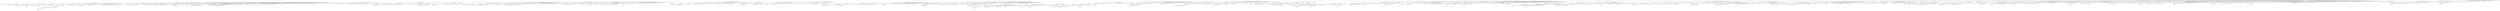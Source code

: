 graph ""{
	0--1
	0--60
	0--102
	0--105
	0--117
	0--167
	0--175
	0--198
	0--232
	0--327
	0--362
	0--425
	0--696
	0--831
	0--1106
	0--1481
	0--1694
	0--1789
	0--2271
	0--2445
	0--2544
	0--2919
	0--3114
	0--3465
	0--3526
	0--4416
	0--4700
	0--4708
	0--4899
	0--5177
	0--5401
	0--5472
	0--5711
	0--5725
	0--6861
	0--7005
	0--7126
	0--7152
	0--7206
	0--7521
	0--7535
	0--7609
	0--7705
	0--7797
	0--8018
	0--8266
	0--8571
	0--8732
	0--9050
	0--9277
	0--9596
	0--9769
	1--2
	1--3
	1--6
	1--7
	1--9
	1--21
	1--28
	1--32
	1--38
	1--43
	1--44
	1--51
	1--57
	1--68
	1--69
	1--79
	1--81
	1--112
	1--116
	1--122
	1--126
	1--130
	1--141
	1--143
	1--149
	1--157
	1--192
	1--202
	1--225
	1--231
	1--233
	1--239
	1--266
	1--274
	1--276
	1--301
	1--305
	1--307
	1--333
	1--347
	1--349
	1--382
	1--386
	1--411
	1--420
	1--446
	1--448
	1--456
	1--482
	1--495
	1--500
	1--510
	1--532
	1--534
	1--545
	1--561
	1--563
	1--619
	1--629
	1--644
	1--708
	1--723
	1--762
	1--827
	1--832
	1--868
	1--884
	1--885
	1--893
	1--947
	1--994
	1--1028
	1--1039
	1--1044
	1--1063
	1--1070
	1--1115
	1--1132
	1--1154
	1--1158
	1--1178
	1--1297
	1--1328
	1--1379
	1--1514
	1--1559
	1--1566
	1--1581
	1--1634
	1--1712
	1--1807
	1--1809
	1--1810
	1--1838
	1--1856
	1--1878
	1--1883
	1--1891
	1--1901
	1--2013
	1--2022
	1--2122
	1--2187
	1--2199
	1--2288
	1--2319
	1--2334
	1--2430
	1--2489
	1--2559
	1--2569
	1--2606
	1--2728
	1--2731
	1--2736
	1--2740
	1--2807
	1--2923
	1--3038
	1--3129
	1--3144
	1--3240
	1--3305
	1--3340
	1--3364
	1--3411
	1--3446
	1--3496
	1--3571
	1--3645
	1--3794
	1--3905
	1--3979
	1--4046
	1--4083
	1--4104
	1--4111
	1--4177
	1--4392
	1--4404
	1--4410
	1--4519
	1--4549
	1--4552
	1--4581
	1--4745
	1--4771
	1--4824
	1--5031
	1--5116
	1--5231
	1--5338
	1--5353
	1--5385
	1--5386
	1--5497
	1--5525
	1--5556
	1--5689
	1--5703
	1--5759
	1--5773
	1--5812
	1--5841
	1--5845
	1--5891
	1--5944
	1--6009
	1--6190
	1--6474
	1--6489
	1--6516
	1--6554
	1--6584
	1--6648
	1--6653
	1--6721
	1--6859
	1--7030
	1--7057
	1--7069
	1--7347
	1--7423
	1--7473
	1--7483
	1--7580
	1--7681
	1--7995
	1--8035
	1--8175
	1--8238
	1--8270
	1--8411
	1--8546
	1--8639
	1--8694
	1--8743
	1--8836
	1--8889
	1--8953
	1--9076
	1--9259
	1--9296
	1--9384
	1--9386
	1--9649
	1--9741
	1--9742
	1--9986
	2--4
	2--24
	2--49
	2--61
	2--70
	2--160
	2--340
	2--351
	2--368
	2--501
	2--537
	2--1204
	2--1716
	2--2045
	2--2678
	2--2855
	2--2996
	2--4144
	2--4666
	2--5801
	2--6299
	3--5
	3--18
	3--26
	3--37
	3--42
	3--63
	3--85
	3--206
	3--214
	3--234
	3--247
	3--270
	3--330
	3--365
	3--409
	3--541
	3--553
	3--599
	3--1069
	3--1127
	3--1182
	3--1213
	3--1583
	3--1592
	3--1951
	3--2253
	3--2301
	3--2325
	3--2450
	3--2575
	3--3010
	3--3314
	3--3598
	3--3640
	3--3666
	3--3763
	3--3812
	3--3927
	3--3955
	3--4372
	3--4431
	3--5593
	3--6008
	3--6303
	3--6491
	3--6843
	3--7197
	3--7574
	3--7941
	3--8051
	3--8079
	3--8366
	3--9295
	3--9306
	3--9785
	3--9989
	4--8
	4--16
	4--19
	4--20
	4--36
	4--53
	4--58
	4--74
	4--90
	4--98
	4--163
	4--164
	4--181
	4--217
	4--297
	4--326
	4--332
	4--352
	4--371
	4--605
	4--735
	4--905
	4--927
	4--1097
	4--1301
	4--1312
	4--1453
	4--1656
	4--2152
	4--2454
	4--2481
	4--2638
	4--2783
	4--2811
	4--3128
	4--3484
	4--3611
	4--3767
	4--3908
	4--4055
	4--4080
	4--4115
	4--4292
	4--4381
	4--4483
	4--4529
	4--4704
	4--4816
	4--5620
	4--5659
	4--5699
	4--5826
	4--6149
	4--6448
	4--6868
	4--6924
	4--6930
	4--7538
	4--8091
	4--8368
	4--8440
	4--8458
	4--9119
	4--9298
	5--11
	5--55
	5--62
	5--64
	5--82
	5--84
	5--111
	5--156
	5--165
	5--189
	5--286
	5--290
	5--358
	5--391
	5--650
	5--685
	5--875
	5--895
	5--910
	5--1066
	5--1083
	5--1138
	5--1155
	5--1216
	5--1334
	5--1348
	5--1397
	5--1619
	5--1919
	5--1923
	5--2615
	5--2710
	5--2726
	5--2744
	5--2826
	5--3011
	5--3223
	5--3507
	5--3673
	5--3694
	5--3845
	5--4138
	5--4175
	5--4263
	5--4349
	5--4423
	5--4712
	5--5055
	5--5277
	5--5291
	5--5499
	5--5641
	5--5780
	5--6323
	5--6327
	5--6828
	5--7318
	5--7407
	5--7871
	5--8112
	5--8622
	5--8745
	5--8806
	5--9399
	5--9552
	5--9564
	5--9579
	5--9780
	5--9951
	5--9971
	5--9983
	6--1736
	6--2063
	6--2163
	6--2182
	6--2442
	6--5016
	7--33
	7--6495
	7--6547
	8--10
	8--12
	8--13
	8--14
	8--17
	8--22
	8--27
	8--45
	8--50
	8--88
	8--139
	8--145
	8--154
	8--168
	8--173
	8--177
	8--186
	8--187
	8--224
	8--250
	8--268
	8--285
	8--337
	8--354
	8--364
	8--419
	8--447
	8--461
	8--462
	8--491
	8--640
	8--641
	8--654
	8--740
	8--753
	8--763
	8--770
	8--789
	8--790
	8--835
	8--867
	8--872
	8--914
	8--925
	8--936
	8--986
	8--991
	8--1023
	8--1161
	8--1164
	8--1175
	8--1206
	8--1238
	8--1283
	8--1306
	8--1309
	8--1347
	8--1406
	8--1461
	8--1484
	8--1493
	8--1496
	8--1498
	8--1614
	8--1624
	8--1732
	8--1866
	8--1918
	8--1992
	8--1995
	8--2074
	8--2150
	8--2330
	8--2417
	8--2565
	8--2661
	8--2784
	8--2788
	8--2799
	8--2825
	8--2896
	8--2907
	8--2934
	8--2999
	8--3003
	8--3088
	8--3227
	8--3316
	8--3643
	8--3780
	8--3801
	8--3811
	8--3851
	8--4048
	8--4120
	8--4242
	8--4260
	8--4290
	8--4378
	8--4399
	8--4762
	8--4867
	8--4910
	8--5013
	8--5098
	8--5147
	8--5259
	8--5352
	8--5371
	8--5680
	8--5727
	8--5731
	8--5771
	8--5813
	8--6016
	8--6218
	8--6312
	8--6362
	8--6659
	8--6679
	8--6792
	8--6892
	8--6972
	8--7147
	8--7351
	8--7461
	8--7611
	8--7615
	8--7638
	8--7753
	8--8117
	8--8381
	8--8616
	8--8617
	8--8789
	8--8908
	8--9030
	8--9034
	8--9188
	8--9190
	8--9202
	8--9228
	8--9320
	8--9391
	8--9417
	8--9487
	8--9565
	8--9645
	8--9668
	8--9846
	8--9858
	8--9914
	8--9954
	9--966
	9--1060
	9--2135
	9--3217
	9--5155
	9--5232
	10--229
	10--433
	10--1012
	10--5825
	11--15
	11--169
	11--281
	11--951
	11--4491
	11--5674
	11--6931
	11--7533
	12--833
	12--2400
	13--194
	13--280
	13--329
	13--342
	13--911
	13--3317
	13--4999
	13--6198
	13--6501
	14--83
	14--100
	14--114
	14--210
	14--227
	14--323
	14--440
	14--578
	14--704
	14--865
	14--1651
	14--2757
	14--3029
	14--3138
	14--3283
	14--3612
	14--4214
	14--4503
	14--4749
	14--5565
	14--6938
	14--9031
	15--76
	15--199
	15--402
	15--484
	15--560
	15--653
	15--761
	15--1585
	15--1886
	15--1955
	15--2113
	15--3089
	15--3116
	15--4470
	15--5094
	15--5182
	15--7793
	15--7816
	15--8673
	16--158
	16--207
	16--473
	16--530
	16--589
	16--699
	16--764
	16--880
	16--903
	16--928
	16--976
	16--1056
	16--1593
	16--1657
	16--1669
	16--2012
	16--2107
	16--2266
	16--2867
	16--2876
	16--3439
	16--4060
	16--4131
	16--4368
	16--4456
	16--4484
	16--4903
	16--5080
	16--5162
	16--6123
	16--6407
	16--6534
	16--6546
	16--6906
	16--6999
	16--7002
	16--7559
	16--8300
	16--9018
	17--31
	17--378
	17--570
	17--787
	17--1982
	17--3535
	17--7345
	17--9278
	17--9972
	18--23
	18--2845
	18--6353
	19--690
	19--4601
	19--4913
	19--5447
	19--6464
	20--92
	20--119
	20--714
	20--3060
	21--25
	21--30
	21--35
	21--65
	21--66
	21--67
	21--72
	21--78
	21--99
	21--136
	21--146
	21--174
	21--196
	21--249
	21--356
	21--379
	21--400
	21--434
	21--594
	21--610
	21--730
	21--757
	21--802
	21--878
	21--956
	21--972
	21--1059
	21--1110
	21--1119
	21--1122
	21--1170
	21--1171
	21--1280
	21--1286
	21--1324
	21--1336
	21--1357
	21--1382
	21--1411
	21--1425
	21--1456
	21--1482
	21--1595
	21--1638
	21--1642
	21--1836
	21--1933
	21--2031
	21--2068
	21--2130
	21--2145
	21--2149
	21--2154
	21--2217
	21--2348
	21--2381
	21--2652
	21--2973
	21--2980
	21--2984
	21--3041
	21--3044
	21--3076
	21--3195
	21--3326
	21--3659
	21--3667
	21--3739
	21--3878
	21--4250
	21--4465
	21--4545
	21--4742
	21--4928
	21--4951
	21--5004
	21--5335
	21--5615
	21--5672
	21--5720
	21--5753
	21--5913
	21--6144
	21--6167
	21--6176
	21--6239
	21--6320
	21--6431
	21--6558
	21--6569
	21--6707
	21--6823
	21--6832
	21--7233
	21--7516
	21--7554
	21--7604
	21--7728
	21--7784
	21--8152
	21--9061
	21--9326
	21--9446
	22--6586
	23--106
	23--148
	23--370
	23--442
	23--766
	23--772
	23--1831
	23--2203
	23--2982
	23--5027
	23--5161
	23--5501
	23--6139
	23--7338
	23--7623
	24--133
	24--150
	24--1746
	27--2028
	27--9580
	28--29
	28--47
	28--56
	28--73
	28--134
	28--201
	28--288
	28--289
	28--533
	28--633
	28--1071
	28--1617
	28--1759
	28--2214
	28--2307
	28--2407
	28--2426
	28--3538
	28--3642
	28--3655
	28--3761
	28--4966
	28--7824
	28--7928
	28--8082
	28--8395
	28--8960
	28--9212
	28--9222
	28--9476
	28--9482
	29--40
	29--46
	29--171
	29--319
	29--631
	29--909
	29--1124
	29--1250
	29--1529
	29--1734
	29--2001
	29--3300
	29--3691
	29--3884
	29--4367
	29--4755
	29--4843
	29--5112
	29--5979
	29--6072
	29--6169
	29--6857
	29--7214
	29--7612
	30--34
	30--39
	30--254
	30--328
	30--680
	30--1095
	30--1231
	30--1317
	30--1586
	30--2482
	30--2748
	30--2915
	30--3241
	30--3352
	30--4159
	30--4720
	30--4961
	30--5377
	30--5539
	30--9280
	31--3122
	32--77
	32--373
	32--808
	32--1402
	32--1820
	32--1936
	32--2877
	32--5053
	32--6756
	32--6928
	32--7217
	32--9643
	33--41
	33--153
	33--242
	33--253
	33--799
	33--854
	33--3715
	33--6409
	33--6872
	33--7328
	33--7679
	34--54
	34--71
	34--223
	34--302
	34--437
	34--569
	34--721
	34--1228
	34--1388
	34--1552
	34--1562
	34--3967
	34--5026
	34--5899
	34--6086
	34--6376
	34--8486
	35--101
	35--4078
	36--428
	36--962
	36--984
	36--1048
	36--1129
	36--1704
	36--1961
	36--2495
	36--3048
	36--3072
	36--3205
	36--4528
	36--4580
	36--4595
	36--4663
	36--4937
	36--6799
	36--7360
	36--7387
	36--7443
	36--8199
	37--866
	37--1377
	37--2233
	37--2646
	37--4501
	37--5898
	37--7317
	37--7723
	37--8100
	37--8439
	37--8931
	38--91
	38--123
	38--193
	38--397
	38--415
	38--504
	38--538
	38--580
	38--597
	38--625
	38--756
	38--1021
	38--1547
	38--1855
	38--2092
	38--3103
	38--3322
	38--3605
	38--4153
	38--4882
	38--5152
	38--5638
	38--5879
	38--6638
	38--7515
	38--7821
	38--9022
	39--773
	39--1840
	39--2875
	39--5797
	40--161
	40--488
	40--1004
	40--3166
	40--3471
	40--6269
	40--7154
	40--7584
	40--8073
	41--48
	41--93
	41--190
	41--191
	41--259
	41--393
	41--725
	41--1146
	41--1873
	41--3883
	41--4106
	41--4618
	41--5458
	41--6194
	41--6429
	41--6712
	41--8876
	41--8944
	42--59
	42--87
	42--135
	42--261
	42--279
	42--430
	42--613
	42--754
	42--796
	42--874
	42--898
	42--974
	42--1113
	42--1128
	42--1172
	42--1236
	42--1355
	42--1399
	42--1451
	42--1682
	42--1687
	42--1925
	42--2020
	42--2309
	42--2423
	42--2622
	42--2981
	42--3440
	42--3512
	42--3876
	42--4051
	42--4113
	42--4466
	42--4624
	42--4741
	42--4825
	42--5129
	42--5186
	42--5309
	42--5332
	42--5430
	42--5431
	42--5581
	42--5583
	42--5807
	42--5960
	42--6075
	42--6136
	42--6163
	42--6258
	42--6749
	42--7253
	42--7610
	42--8275
	42--8582
	42--9184
	42--9290
	42--9300
	42--9308
	42--9597
	43--877
	43--5646
	43--5946
	44--318
	44--547
	44--622
	44--1483
	44--2198
	44--7501
	45--188
	45--666
	45--1536
	45--5163
	45--8601
	46--182
	46--306
	46--366
	46--468
	46--853
	46--1151
	46--1345
	46--1601
	46--1663
	46--2137
	46--2429
	46--2594
	46--4232
	46--4469
	46--4801
	46--5022
	46--5083
	46--6359
	46--9014
	48--394
	48--1019
	48--1655
	48--1946
	48--3931
	48--4033
	48--4314
	48--4871
	48--5821
	48--6171
	48--7032
	48--7079
	48--7127
	48--8048
	48--8293
	48--9351
	49--52
	49--309
	49--410
	49--460
	49--496
	49--527
	49--548
	49--581
	49--722
	49--977
	49--1009
	49--1088
	49--1288
	49--1393
	49--1429
	49--1974
	49--2016
	49--2496
	49--2902
	49--2986
	49--3012
	49--3193
	49--3522
	49--3613
	49--3796
	49--3969
	49--3989
	49--5308
	49--5779
	49--5934
	49--6844
	49--7111
	49--7283
	49--7743
	49--7993
	49--8176
	49--8331
	49--9053
	49--9618
	49--9729
	50--132
	50--221
	50--277
	50--399
	50--568
	50--935
	50--1782
	50--2500
	50--2628
	50--3400
	50--4959
	50--5742
	50--6071
	50--6082
	50--6137
	50--7718
	50--7950
	50--9666
	51--97
	51--124
	51--1455
	51--2075
	51--2120
	51--4851
	51--9297
	52--86
	52--315
	52--380
	52--930
	52--1967
	52--2854
	52--8507
	53--873
	53--1141
	53--6564
	54--886
	54--2864
	54--5041
	55--293
	55--336
	55--1314
	55--3817
	55--6503
	56--155
	56--584
	57--209
	57--457
	57--1055
	57--2948
	57--5240
	57--5940
	57--6487
	57--6612
	57--6678
	57--7969
	58--220
	58--245
	58--353
	58--618
	58--681
	58--700
	58--1013
	58--3259
	58--3519
	58--4338
	58--4814
	58--5047
	58--7570
	58--8418
	58--8684
	58--8950
	58--9260
	59--4041
	59--6959
	59--8089
	60--107
	60--235
	60--566
	60--583
	60--736
	60--1607
	60--1952
	60--2293
	60--3641
	60--3843
	60--4832
	60--7642
	60--9466
	61--138
	61--140
	61--926
	61--967
	61--1202
	61--1640
	61--1661
	61--2337
	61--2734
	61--7184
	61--8065
	62--96
	62--197
	62--273
	62--361
	62--390
	62--509
	62--544
	62--632
	62--693
	62--720
	62--968
	62--1072
	62--1186
	62--1257
	62--1544
	62--1659
	62--1720
	62--1725
	62--1733
	62--1745
	62--1998
	62--2064
	62--2393
	62--2477
	62--2878
	62--3043
	62--3090
	62--3204
	62--3246
	62--3260
	62--3309
	62--3760
	62--4030
	62--4219
	62--4525
	62--4674
	62--5077
	62--5090
	62--5111
	62--5803
	62--5912
	62--6109
	62--6368
	62--6513
	62--6798
	62--7098
	62--7497
	62--7730
	62--8093
	62--8122
	62--8307
	62--8353
	62--8663
	62--8887
	62--9142
	62--9606
	62--9655
	62--9763
	62--9903
	62--9988
	63--89
	67--465
	67--1515
	67--2247
	67--2560
	67--3085
	67--5489
	70--129
	70--554
	70--637
	70--2464
	70--2846
	70--3187
	70--8556
	71--109
	71--118
	71--166
	71--600
	71--620
	71--692
	71--2614
	71--2830
	71--2883
	71--3378
	71--4261
	71--4272
	71--4560
	71--4583
	71--5142
	71--6134
	71--8296
	71--9105
	71--9407
	72--94
	72--121
	72--907
	72--1091
	72--2778
	72--2844
	72--4965
	72--7960
	72--9415
	73--75
	73--241
	73--265
	73--416
	73--652
	73--805
	73--2051
	73--2099
	73--2283
	73--3351
	73--7627
	73--9849
	74--147
	74--170
	74--205
	74--211
	74--215
	74--216
	74--237
	74--255
	74--331
	74--372
	74--487
	74--515
	74--524
	74--592
	74--662
	74--706
	74--792
	74--804
	74--818
	74--1018
	74--1147
	74--1296
	74--1800
	74--1861
	74--1960
	74--2070
	74--2231
	74--2265
	74--2297
	74--2549
	74--2581
	74--2804
	74--2847
	74--3064
	74--3071
	74--3097
	74--3482
	74--3504
	74--3859
	74--4017
	74--4319
	74--4397
	74--4477
	74--4485
	74--4557
	74--5066
	74--5451
	74--5457
	74--5479
	74--5664
	74--6193
	74--6479
	74--6841
	74--7205
	74--7658
	74--8276
	74--9575
	75--104
	75--417
	75--997
	75--1417
	75--1491
	75--1658
	75--4178
	75--4475
	75--5450
	75--6126
	76--298
	76--1291
	76--1420
	76--3374
	76--3751
	76--3866
	76--4278
	76--4508
	77--608
	77--1010
	77--1766
	77--4365
	77--4507
	77--4673
	77--8097
	77--9056
	78--2457
	78--3639
	78--9592
	79--80
	79--128
	79--159
	79--571
	79--684
	79--922
	79--1007
	79--1140
	79--1323
	79--1391
	79--1464
	79--1605
	79--1706
	79--2035
	79--2139
	79--2603
	79--2705
	79--2776
	79--2851
	79--3719
	79--3988
	79--4038
	79--4056
	79--4226
	79--4542
	79--5284
	79--5488
	79--5810
	79--5878
	79--6090
	79--6220
	79--6377
	79--6729
	79--7136
	79--7398
	79--8768
	79--8841
	79--8967
	79--9327
	79--9403
	80--113
	80--200
	80--320
	80--579
	80--651
	80--673
	80--924
	80--1011
	80--1058
	80--1135
	80--1237
	80--1598
	80--2304
	80--2668
	80--3225
	80--3434
	80--4121
	80--4562
	80--4780
	80--5282
	80--5597
	80--5976
	80--8819
	80--9697
	81--7302
	81--8011
	81--8595
	82--1723
	82--2955
	82--7444
	83--204
	83--1858
	83--2094
	83--2439
	83--2446
	83--2513
	83--2839
	83--2860
	83--3536
	83--6681
	83--7437
	83--7773
	83--8854
	84--260
	84--262
	84--375
	84--1016
	84--1442
	84--9262
	85--120
	85--137
	85--256
	85--284
	85--1531
	85--1713
	85--1835
	85--2078
	85--2664
	85--2812
	85--3781
	85--3894
	85--3986
	85--4019
	85--4607
	85--5107
	85--5263
	85--5558
	85--6711
	85--9452
	86--785
	86--8679
	86--9911
	87--131
	87--246
	87--483
	87--675
	87--2302
	87--7482
	88--95
	88--238
	88--921
	88--992
	88--1073
	88--1224
	88--1567
	88--1615
	88--1926
	88--2173
	88--2358
	88--2547
	88--2781
	88--2944
	88--3442
	88--4671
	88--4746
	88--5544
	88--6535
	88--7086
	88--7141
	88--7566
	88--7859
	89--226
	89--1395
	89--2432
	90--103
	90--454
	90--502
	90--8217
	90--8459
	90--9608
	91--152
	91--162
	91--346
	91--407
	91--615
	91--657
	91--780
	91--908
	91--1002
	91--1211
	91--1458
	91--1488
	91--1557
	91--1646
	91--1648
	91--1667
	91--1796
	91--2580
	91--2655
	91--2928
	91--3431
	91--3852
	91--4308
	91--5382
	91--7276
	91--8496
	91--8712
	91--9106
	91--9214
	91--9304
	91--9372
	91--9870
	91--9917
	92--213
	92--296
	92--492
	92--511
	92--1087
	92--1608
	92--1899
	92--2785
	92--3162
	92--3778
	92--4279
	92--5044
	92--6781
	92--7052
	92--9339
	93--108
	93--862
	93--4766
	93--7467
	94--7975
	95--1084
	95--9576
	96--172
	96--325
	96--712
	96--733
	96--889
	96--1270
	96--1979
	96--2573
	96--6116
	96--7452
	97--151
	97--317
	97--664
	97--2119
	97--2506
	97--3078
	97--3100
	97--4264
	97--4807
	97--5256
	97--6561
	97--7341
	97--7819
	97--9224
	97--9764
	98--422
	98--702
	98--3101
	98--3190
	98--3212
	98--5749
	98--7618
	98--8705
	98--8998
	99--1049
	99--1051
	99--2673
	99--2966
	99--3007
	99--3269
	99--3422
	99--3686
	99--4058
	99--4208
	99--5590
	99--6084
	99--7886
	100--208
	100--311
	100--9392
	100--9661
	101--5514
	101--7814
	102--144
	102--271
	102--798
	102--906
	102--1311
	102--1618
	102--2146
	102--3170
	102--3302
	102--4079
	102--4133
	102--4711
	102--6040
	102--6710
	102--8671
	103--803
	103--1480
	103--6775
	104--634
	104--1513
	104--1705
	104--8136
	104--8563
	106--115
	106--125
	106--178
	106--707
	106--892
	109--110
	109--345
	109--384
	109--746
	109--1220
	109--2260
	109--2274
	109--2831
	109--2891
	109--4004
	109--5012
	109--5745
	109--5793
	109--6903
	109--7880
	109--8066
	109--9305
	109--9307
	110--2525
	110--3513
	110--3618
	110--9865
	111--863
	111--1726
	111--1761
	111--3452
	111--5492
	111--5631
	111--7510
	111--7785
	111--7857
	111--9047
	111--9501
	111--9791
	112--1125
	112--2096
	112--2937
	112--2964
	112--3081
	112--3984
	112--4181
	112--4353
	112--4973
	112--5847
	114--142
	114--183
	114--287
	114--1727
	114--3228
	114--5735
	114--7221
	114--7777
	114--7982
	114--9928
	115--263
	115--282
	115--2132
	115--2153
	115--3169
	115--3253
	115--3746
	115--4509
	115--4991
	115--5304
	115--5393
	115--6882
	115--6898
	115--8063
	115--8561
	115--8706
	115--8929
	117--1818
	117--6787
	118--322
	118--343
	118--646
	118--1457
	118--1949
	118--2815
	118--3401
	118--4387
	118--4488
	119--179
	119--439
	119--795
	119--852
	119--1036
	119--1753
	119--2483
	119--2634
	119--2650
	119--3647
	119--3724
	119--4059
	119--4234
	119--4267
	119--6384
	119--7088
	119--7176
	119--7304
	119--7629
	119--8479
	120--8166
	121--184
	121--418
	121--427
	121--2168
	121--5701
	121--7715
	121--8661
	121--9539
	122--127
	122--185
	122--312
	122--406
	122--466
	122--595
	122--612
	122--813
	122--823
	122--1310
	122--1518
	122--2180
	122--2248
	122--2298
	122--2329
	122--2912
	122--3179
	122--3428
	122--3830
	122--4569
	122--4646
	122--4729
	122--4798
	122--4838
	122--5222
	122--5433
	122--8237
	122--8534
	122--8956
	122--9271
	122--9896
	123--180
	123--363
	123--401
	123--485
	123--490
	123--523
	123--596
	123--598
	123--606
	123--717
	123--774
	123--856
	123--1108
	123--1133
	123--1181
	123--1188
	123--1210
	123--1222
	123--1254
	123--1300
	123--1302
	123--1462
	123--1560
	123--2311
	123--2577
	123--2621
	123--2637
	123--2692
	123--2718
	123--2720
	123--2809
	123--2910
	123--2922
	123--2997
	123--3066
	123--3215
	123--3412
	123--3472
	123--3685
	123--3903
	123--4110
	123--4146
	123--4313
	123--4406
	123--4504
	123--4695
	123--4826
	123--4827
	123--4833
	123--5009
	123--5185
	123--5205
	123--5323
	123--5368
	123--5511
	123--6325
	123--6458
	123--7179
	123--7272
	123--7301
	123--7316
	123--7628
	123--8471
	123--8476
	123--8874
	123--9114
	123--9514
	123--9634
	123--9792
	123--9811
	124--267
	124--2727
	124--7163
	124--7471
	124--7795
	125--6331
	126--481
	126--1370
	126--2792
	126--2886
	126--4448
	126--5428
	126--6039
	126--6629
	126--7260
	128--203
	128--248
	128--388
	128--627
	128--656
	128--969
	128--1315
	128--1359
	128--1508
	128--2488
	128--3084
	128--3723
	128--3789
	128--4658
	128--4689
	128--4733
	128--5139
	128--6420
	128--6463
	128--6697
	128--6719
	128--6788
	128--7094
	128--7527
	128--8478
	128--8827
	128--8918
	129--230
	129--450
	129--591
	129--955
	129--1157
	129--1253
	129--1344
	129--1394
	129--1794
	129--2294
	129--2346
	129--2354
	129--2360
	129--2361
	129--2369
	129--2702
	129--2703
	129--2777
	129--2856
	129--3107
	129--3125
	129--3267
	129--3293
	129--3344
	129--3863
	129--3975
	129--4163
	129--4574
	129--4737
	129--6089
	129--6480
	129--6980
	129--7536
	129--8220
	129--8236
	129--8989
	129--9074
	129--9465
	129--9532
	129--9872
	129--9909
	129--9994
	130--295
	130--321
	130--817
	130--1604
	130--1674
	130--1981
	130--2209
	130--2610
	130--2969
	130--5383
	130--6541
	131--701
	131--2375
	131--3698
	131--4320
	131--4604
	131--8511
	132--9346
	133--860
	133--6529
	134--389
	134--4547
	134--5158
	134--5178
	137--479
	137--1150
	137--2084
	137--2509
	137--2833
	137--2959
	137--3802
	137--4421
	138--219
	138--3218
	138--3583
	138--4479
	138--7165
	139--451
	139--8056
	140--550
	140--777
	140--1632
	140--1940
	140--2128
	140--3435
	140--3911
	140--4495
	140--4676
	140--4803
	140--5627
	140--6919
	140--8952
	140--9892
	141--635
	141--747
	141--4204
	141--6486
	142--1742
	142--5885
	144--195
	144--212
	144--218
	144--240
	144--292
	144--512
	144--626
	144--668
	144--826
	144--970
	144--1252
	144--1577
	144--1790
	144--1808
	144--1887
	144--2011
	144--2123
	144--2133
	144--2601
	144--3516
	144--3747
	144--3959
	144--4070
	144--4215
	144--4797
	144--5610
	144--6556
	144--6595
	144--6614
	144--7383
	144--7594
	144--7601
	144--8053
	144--8232
	144--9341
	144--9353
	144--9731
	145--1255
	145--4062
	145--4960
	146--575
	147--387
	147--1584
	147--1868
	147--4942
	147--5876
	147--6314
	147--8697
	148--392
	148--665
	148--755
	148--2738
	148--3028
	148--5521
	148--6519
	148--7731
	148--8579
	149--639
	149--4043
	151--590
	151--593
	151--1271
	151--3644
	151--6426
	151--6428
	151--7560
	152--1889
	153--1826
	153--3730
	153--7933
	154--314
	154--576
	154--1199
	154--1318
	154--1472
	154--1629
	154--1862
	154--2026
	154--3922
	154--4085
	154--4482
	154--4788
	154--5015
	154--5280
	154--6624
	154--7319
	154--7671
	154--8832
	156--7364
	157--528
	157--1730
	157--3924
	157--7931
	159--621
	159--778
	159--1806
	159--1898
	159--7375
	161--244
	161--278
	161--377
	161--742
	161--1100
	161--1215
	161--1261
	161--1750
	161--2052
	161--2983
	161--5087
	161--5640
	161--5705
	161--7071
	161--7271
	161--8125
	162--412
	162--711
	162--916
	162--934
	162--1367
	162--1390
	162--1554
	162--1579
	162--2347
	162--2534
	162--3148
	162--3415
	162--3725
	162--4122
	162--5143
	162--5403
	162--6316
	162--6321
	162--6753
	162--7308
	162--7365
	162--8272
	162--8397
	162--8552
	162--9191
	162--9435
	162--9537
	163--7166
	164--2364
	164--6811
	165--604
	165--689
	165--2592
	165--3384
	165--7399
	166--1589
	166--2849
	166--2909
	166--2917
	166--3962
	166--5084
	166--5120
	166--5246
	166--6654
	166--6758
	166--8155
	166--8776
	167--520
	167--864
	167--1724
	167--2801
	169--222
	169--357
	169--669
	169--1094
	169--1404
	169--1731
	169--1972
	169--2193
	169--5834
	169--6106
	169--7847
	169--7897
	170--176
	170--228
	170--359
	170--398
	170--1026
	170--1078
	170--1525
	170--1535
	170--1937
	170--2282
	170--3334
	170--3371
	170--3539
	170--3713
	170--3762
	170--4247
	170--4659
	170--4852
	170--5274
	170--6180
	170--6447
	170--6593
	170--6926
	170--7690
	170--8102
	170--8123
	170--9161
	172--3230
	173--4878
	174--1784
	174--3423
	174--7659
	175--810
	175--7870
	175--8242
	176--5244
	176--6338
	178--269
	178--800
	178--1771
	178--3313
	178--5822
	178--6297
	178--8593
	178--8973
	179--549
	179--989
	179--2356
	179--3297
	179--4953
	179--5505
	180--564
	180--749
	180--1433
	180--4764
	180--7083
	180--8632
	181--679
	181--703
	181--1014
	181--1025
	181--1339
	181--1910
	181--2390
	181--3059
	181--3615
	181--3629
	181--3765
	181--3825
	181--4679
	181--5283
	181--5321
	181--6605
	181--6941
	181--7099
	181--7573
	181--7678
	181--7714
	181--8047
	181--8371
	181--8572
	181--9342
	181--9887
	182--294
	182--525
	182--567
	182--3934
	182--6727
	185--7357
	185--7910
	186--1447
	186--1549
	186--2109
	186--4351
	186--4360
	186--4986
	187--264
	187--2112
	187--2645
	187--3350
	187--4445
	187--5424
	187--5510
	187--5550
	189--794
	189--1331
	189--1354
	189--2067
	189--7085
	190--341
	190--1888
	190--2803
	190--3564
	190--5520
	190--8662
	191--536
	191--938
	191--5475
	192--1145
	192--3453
	193--1735
	193--1867
	193--3046
	193--5761
	193--7529
	194--283
	194--304
	194--678
	194--1511
	194--2316
	194--5690
	194--6512
	194--8080
	194--9173
	195--236
	195--1842
	195--2143
	195--5229
	195--5298
	195--6284
	195--6997
	196--526
	196--913
	196--1443
	196--2683
	196--3469
	196--4409
	196--4925
	196--5342
	196--5938
	196--5962
	196--6965
	196--9817
	199--405
	199--806
	199--809
	199--1533
	199--2635
	199--3508
	199--3965
	199--5293
	199--8251
	199--8959
	199--9364
	202--1469
	202--4808
	202--8858
	203--3292
	203--3632
	203--6461
	203--8891
	204--455
	204--1543
	204--2461
	204--2743
	204--4288
	204--5014
	204--5480
	204--6396
	204--6750
	204--6803
	204--7597
	204--8204
	204--8516
	205--258
	205--2010
	206--367
	206--724
	206--1260
	206--1298
	206--3951
	206--4985
	206--5538
	206--9519
	206--9727
	207--252
	207--1671
	207--2763
	207--3636
	207--4418
	207--4730
	207--6234
	207--6627
	207--7246
	209--335
	209--403
	209--472
	209--709
	209--836
	209--881
	209--960
	209--1105
	209--1109
	209--2455
	209--3203
	209--3341
	209--3517
	209--4124
	209--5275
	209--7046
	209--9672
	210--355
	210--586
	210--7047
	210--7704
	212--4328
	212--7952
	213--4192
	213--5736
	214--344
	214--4751
	214--5715
	215--272
	215--4395
	216--1776
	216--6230
	216--6318
	217--503
	217--781
	217--1191
	217--1364
	217--2682
	217--4125
	217--8855
	219--324
	219--623
	219--648
	219--1576
	219--6081
	220--396
	220--2460
	221--408
	221--458
	221--660
	221--698
	221--1163
	221--1295
	221--1407
	221--1532
	221--1568
	221--1909
	221--2388
	221--2520
	221--2800
	221--4140
	221--5069
	221--5481
	221--6049
	221--6147
	221--6592
	221--7212
	221--7591
	221--7645
	221--7920
	221--9187
	221--9614
	222--1037
	222--1561
	222--3506
	222--4527
	222--5118
	223--499
	223--1040
	223--3718
	224--299
	224--6958
	224--7215
	224--7408
	225--518
	225--741
	225--982
	225--1313
	225--1436
	226--381
	226--2623
	226--5721
	226--9098
	226--9512
	227--1235
	227--2285
	227--2690
	227--3567
	227--6152
	228--1130
	228--1350
	228--1988
	228--2250
	228--2946
	228--4094
	228--4116
	228--4361
	228--4437
	228--6468
	228--7732
	231--443
	231--1832
	231--3557
	231--8245
	231--9201
	232--374
	232--475
	232--1426
	232--3040
	232--3820
	234--243
	234--728
	234--2437
	234--5254
	234--5972
	235--2497
	236--251
	236--705
	236--871
	236--2640
	236--6271
	236--6315
	236--7394
	237--316
	238--2085
	238--7799
	239--7388
	240--980
	241--350
	241--643
	241--1015
	241--1721
	241--1739
	241--2030
	241--2312
	241--2850
	241--4087
	241--6146
	241--9068
	241--9266
	241--9432
	242--348
	242--3576
	243--436
	243--2470
	244--588
	244--2791
	244--3123
	244--5487
	244--6288
	244--8888
	245--423
	245--1494
	245--2177
	245--6037
	245--9535
	246--2240
	246--2723
	246--4170
	246--4317
	246--8369
	246--8762
	246--8825
	246--9009
	246--9328
	247--385
	247--2101
	247--7285
	247--8301
	248--1258
	248--1346
	249--257
	249--291
	249--445
	249--1755
	249--2641
	249--3914
	249--4086
	249--5127
	249--7759
	249--8445
	249--9017
	250--3045
	251--7242
	252--4645
	253--453
	253--2770
	255--338
	255--413
	255--1232
	255--2676
	255--2735
	255--4118
	255--4364
	255--6731
	255--9583
	256--2264
	256--4739
	256--6129
	256--6379
	257--562
	257--715
	257--739
	257--1035
	257--1428
	257--1467
	257--3027
	257--3176
	257--4394
	257--4660
	257--5577
	257--6837
	257--8222
	258--303
	258--1378
	258--1774
	258--4112
	258--6824
	258--8024
	258--8928
	259--1460
	259--1962
	260--310
	260--661
	260--988
	260--1223
	260--1230
	260--1326
	260--1437
	260--1913
	260--2433
	260--2519
	260--2843
	260--2879
	260--3192
	260--4002
	260--6380
	260--6524
	260--6671
	260--7031
	260--9049
	261--3291
	261--9691
	262--444
	262--1385
	262--2000
	262--2049
	262--3098
	262--4839
	262--6995
	262--7622
	262--9357
	263--275
	263--431
	263--471
	263--529
	263--577
	263--782
	263--1189
	263--1203
	263--1249
	263--1281
	263--1423
	263--1588
	263--1647
	263--1830
	263--2110
	263--2188
	263--2204
	263--2323
	263--2416
	263--2870
	263--2942
	263--3712
	263--3947
	263--4770
	263--5144
	263--5350
	263--5600
	263--6240
	263--7146
	263--7504
	263--8037
	263--8884
	263--9460
	263--9485
	265--628
	265--1156
	265--1195
	265--2538
	265--3674
	265--8657
	266--2435
	267--691
	267--743
	267--1076
	267--1362
	267--2212
	267--3380
	267--4638
	267--7087
	267--7335
	267--7472
	267--7556
	267--7937
	267--9032
	267--9205
	267--9722
	268--4304
	268--4363
	268--6204
	268--7775
	269--313
	269--334
	269--811
	269--2579
	269--2761
	269--2880
	269--3257
	269--3773
	269--4352
	269--5175
	269--5197
	269--6762
	269--7469
	269--7666
	270--9797
	272--8188
	273--3191
	273--3907
	275--3263
	275--8142
	275--9067
	276--3937
	277--825
	277--1217
	277--1521
	277--1630
	277--1668
	277--1980
	277--2508
	277--7348
	277--7896
	278--647
	278--710
	278--1045
	278--1427
	278--1627
	278--1677
	278--2363
	278--2774
	278--3492
	278--5536
	278--5774
	278--7066
	279--801
	280--522
	280--1421
	280--3860
	280--4321
	280--4675
	280--4905
	280--5141
	280--6594
	280--7333
	280--7985
	281--1136
	282--551
	282--779
	282--937
	282--2458
	282--4090
	282--4297
	285--308
	285--552
	285--1763
	285--2142
	285--2901
	285--3932
	285--3961
	285--5733
	285--6229
	285--9087
	287--5607
	287--8942
	288--383
	288--404
	288--507
	288--674
	288--719
	288--748
	288--1089
	288--1137
	288--1495
	288--3115
	288--3369
	288--5146
	288--5439
	288--6153
	288--8980
	289--4943
	290--1209
	290--1221
	290--7016
	290--9229
	291--2227
	291--4311
	291--6482
	292--360
	292--1005
	292--9830
	294--4765
	294--9880
	295--8709
	296--844
	296--1860
	296--2350
	296--4577
	296--4963
	296--6500
	298--1654
	298--1781
	298--2469
	299--300
	299--429
	299--965
	299--3414
	299--7792
	300--617
	300--5941
	300--7193
	300--7668
	300--7958
	301--899
	301--2222
	301--6694
	303--517
	303--3416
	303--7296
	303--7828
	303--9355
	303--9816
	304--1884
	304--5571
	304--5859
	305--542
	305--793
	305--849
	305--1022
	305--1107
	305--1116
	305--1415
	305--1767
	305--1947
	305--4559
	305--4789
	305--4861
	305--6242
	305--7040
	305--8577
	305--8812
	305--9405
	305--9472
	305--9784
	306--555
	306--890
	306--1001
	306--1558
	306--1811
	306--1987
	306--3738
	306--4126
	306--7164
	306--8327
	307--3062
	307--8566
	309--8341
	310--470
	310--513
	310--1262
	310--1485
	310--1519
	310--2813
	310--3684
	310--7878
	310--8896
	310--9215
	311--464
	311--5224
	312--6848
	313--421
	313--2974
	314--1003
	315--376
	315--1241
	316--339
	316--4446
	317--3410
	317--9978
	319--369
	319--645
	319--1134
	319--1749
	319--1853
	319--2990
	319--3159
	319--3321
	319--4865
	319--5086
	319--5586
	319--6064
	319--6245
	319--8389
	320--1728
	321--1758
	321--3888
	321--4499
	321--6296
	321--8027
	322--3068
	323--474
	323--2056
	323--2280
	323--2823
	323--2921
	323--3365
	323--5969
	323--7430
	323--7508
	323--7727
	323--9762
	326--9838
	327--5188
	328--2487
	328--2956
	328--3753
	328--3842
	328--4702
	328--5930
	329--751
	329--8738
	330--3891
	330--8029
	330--9815
	331--1057
	331--2491
	331--5598
	333--414
	333--3578
	333--4057
	333--4105
	333--5207
	333--5530
	333--6335
	333--6625
	333--7526
	333--8286
	333--8345
	334--556
	334--850
	334--958
	334--3119
	334--3681
	334--7468
	334--8315
	335--1931
	335--2608
	335--2848
	335--3620
	335--4180
	335--5346
	335--7373
	335--8837
	336--543
	336--1243
	336--1322
	336--1717
	336--1773
	336--1871
	336--2882
	336--3861
	336--4532
	336--4628
	336--5367
	336--5728
	336--5836
	338--477
	338--891
	338--1184
	338--1492
	338--2888
	339--1478
	339--9559
	340--2817
	340--8472
	341--932
	341--2284
	342--1173
	342--1412
	342--1612
	342--2995
	342--3175
	342--4174
	342--5184
	342--5301
	343--1438
	343--2349
	343--2582
	343--2814
	343--5630
	343--6779
	343--7011
	343--7337
	343--7909
	343--8773
	344--859
	344--4049
	344--8026
	345--546
	345--2451
	345--3200
	345--6602
	345--9393
	347--1376
	347--1416
	347--4926
	347--5406
	347--9192
	347--9783
	348--758
	348--851
	348--3118
	348--3155
	348--9973
	349--426
	349--1501
	349--3328
	350--489
	350--514
	350--603
	350--671
	350--1240
	350--1718
	350--1977
	350--2144
	350--2165
	350--2741
	350--4052
	350--4128
	350--4756
	350--5964
	350--5993
	350--6797
	350--7422
	350--9586
	350--9678
	351--6140
	351--6870
	352--438
	352--506
	352--574
	352--981
	352--1047
	352--1114
	352--1422
	352--2008
	352--2243
	352--3558
	352--3740
	352--5279
	352--5709
	352--5952
	352--6178
	352--6652
	352--7137
	352--7478
	352--8067
	352--8165
	352--9264
	352--9506
	353--565
	355--2383
	355--9154
	356--452
	356--1711
	356--1815
	356--1915
	356--2081
	356--7138
	356--9542
	357--4753
	357--8151
	358--1272
	358--1697
	358--4270
	358--4884
	358--6390
	358--8429
	359--5079
	359--5236
	359--6877
	360--676
	360--2242
	360--6131
	360--7405
	362--954
	362--1997
	362--6539
	363--494
	363--4335
	364--395
	364--4782
	366--4008
	366--6871
	367--505
	367--1033
	367--1103
	367--4333
	367--5220
	367--6304
	367--7997
	367--9895
	368--539
	368--557
	368--616
	368--791
	368--896
	368--2550
	368--4203
	368--4436
	368--5109
	368--5863
	368--6809
	368--6982
	368--7876
	368--8958
	368--9081
	369--6481
	370--5387
	370--5811
	371--572
	371--971
	371--1330
	371--1401
	371--1419
	371--4029
	371--7150
	372--1092
	372--1652
	372--4028
	372--4212
	372--7386
	373--7630
	373--8447
	374--694
	374--8453
	375--2421
	375--5128
	375--6633
	375--7820
	376--6604
	376--7663
	376--8281
	377--6986
	379--695
	379--2036
	379--5632
	379--7187
	379--7277
	379--9150
	380--894
	381--441
	381--559
	381--2333
	381--9422
	384--8211
	385--1999
	385--2511
	385--2841
	385--3502
	385--4422
	385--7190
	385--8554
	386--2515
	386--7656
	387--985
	387--3534
	387--6154
	390--5290
	391--463
	391--1190
	391--1463
	391--8388
	391--9130
	392--7930
	394--3705
	395--1400
	395--3254
	395--5007
	395--6816
	396--582
	396--718
	396--1553
	396--1666
	396--3356
	396--5170
	396--5390
	396--6012
	396--7673
	396--8996
	397--738
	397--760
	397--776
	397--822
	397--1700
	397--1821
	397--1881
	397--1927
	397--3437
	397--4210
	397--4220
	397--6183
	397--7182
	397--7829
	397--8005
	397--9200
	397--9444
	397--9679
	397--9987
	398--424
	398--498
	398--1053
	398--1327
	398--1969
	398--3156
	398--3284
	398--8940
	398--9468
	399--486
	399--531
	399--609
	399--883
	399--1086
	399--1626
	399--1953
	399--4513
	399--5061
	399--6291
	399--6884
	399--8020
	399--8807
	399--8911
	400--999
	400--2532
	400--2837
	400--3143
	400--7218
	400--9288
	401--435
	401--459
	401--535
	401--659
	401--670
	401--996
	401--1093
	401--1183
	401--1572
	401--2004
	401--2392
	401--2396
	401--2436
	401--2548
	401--3182
	401--4152
	401--4241
	401--4332
	401--4815
	401--5032
	401--5623
	401--5695
	401--6324
	401--7470
	401--7998
	401--8285
	401--8548
	401--8771
	403--858
	403--6411
	404--467
	404--834
	404--887
	404--2062
	404--4642
	404--5099
	404--5115
	404--9174
	405--449
	405--902
	405--2091
	405--5791
	405--6031
	405--6637
	405--7855
	405--8268
	405--8398
	405--9041
	406--630
	406--744
	406--820
	406--1375
	406--1470
	406--1990
	406--3023
	406--3110
	406--3319
	406--3343
	406--3348
	406--3562
	406--4072
	406--5248
	406--5306
	406--5651
	406--5971
	406--6138
	406--7235
	406--8725
	406--9270
	406--9400
	407--1219
	407--1851
	407--1968
	407--2281
	407--3546
	407--3550
	407--7992
	407--8203
	410--716
	410--815
	410--1673
	410--1707
	410--2345
	410--2699
	410--2834
	410--6673
	410--8499
	410--9547
	413--469
	413--2434
	413--7738
	416--870
	416--5823
	416--5892
	417--8986
	418--611
	418--1102
	420--3272
	420--3552
	420--8512
	421--1528
	421--1643
	421--2505
	421--2707
	421--4277
	421--5507
	421--5717
	421--5871
	422--493
	422--497
	422--5978
	422--7017
	422--7685
	423--1200
	423--2906
	423--4254
	423--5478
	423--7450
	423--7740
	423--9827
	424--601
	424--814
	424--2448
	424--3281
	424--3949
	424--4932
	424--5176
	424--5633
	424--5723
	424--6346
	426--2936
	426--3909
	426--4897
	426--8610
	426--9126
	429--2299
	429--3893
	429--8962
	430--573
	430--1082
	430--1516
	430--1780
	430--2230
	430--2762
	431--432
	431--476
	431--923
	431--1085
	431--1120
	431--1142
	431--1474
	431--1524
	431--1582
	431--1636
	431--1645
	431--1743
	431--1863
	431--1932
	431--2097
	431--2263
	431--2351
	431--2680
	431--3268
	431--3654
	431--3957
	431--4147
	431--4610
	431--5297
	431--5379
	431--5476
	431--5563
	431--5662
	431--6369
	431--6723
	431--7280
	431--7456
	431--7748
	431--8034
	431--8454
	431--8760
	431--9113
	431--9772
	431--9945
	432--521
	432--876
	432--1356
	432--2033
	432--2926
	432--3815
	432--7445
	433--2255
	433--2768
	433--4449
	433--6446
	433--6687
	433--6833
	433--9268
	433--9540
	434--1804
	434--1844
	434--2083
	434--5537
	434--6552
	434--6701
	434--6826
	434--6886
	434--7846
	434--8581
	434--8920
	435--1466
	435--1696
	435--2689
	435--6585
	435--6802
	435--8380
	437--519
	437--540
	437--1020
	437--1285
	437--1548
	437--1788
	437--3016
	437--3220
	437--3594
	437--4743
	437--4763
	437--5533
	437--5832
	437--5868
	437--5966
	437--7237
	437--8130
	438--1805
	438--3804
	438--9699
	438--9861
	439--963
	439--2443
	439--5060
	439--7241
	440--1290
	440--1449
	440--1885
	440--4512
	440--5660
	440--7413
	440--7695
	440--8542
	440--8775
	440--8969
	440--9607
	442--821
	442--8625
	443--1621
	443--2531
	444--775
	444--1226
	444--2261
	444--2918
	444--3376
	445--508
	445--638
	445--688
	445--783
	445--915
	445--1575
	445--1795
	445--2093
	445--2405
	445--2895
	445--3247
	445--4283
	445--4744
	445--4866
	445--5396
	445--5787
	445--6434
	445--7074
	445--7448
	445--9507
	445--9923
	446--558
	446--1625
	446--4772
	446--5765
	446--8059
	446--8585
	447--683
	447--841
	447--3233
	447--3245
	447--5292
	447--8179
	448--7756
	449--8052
	450--1024
	450--1030
	450--1098
	450--2194
	450--3926
	450--4435
	450--7426
	450--7977
	450--9690
	451--2172
	451--3113
	452--1031
	452--1064
	452--1342
	452--2170
	452--2502
	452--2913
	452--4571
	452--5330
	452--6666
	452--7160
	452--9249
	453--1193
	453--1848
	453--3327
	453--3687
	453--9286
	456--1197
	456--1527
	456--6830
	457--5354
	459--7834
	460--1597
	460--4345
	460--6329
	461--4143
	461--9380
	463--614
	463--663
	463--1603
	463--1857
	463--3095
	463--3234
	463--4358
	463--4779
	463--4785
	463--7209
	463--7517
	464--642
	464--2874
	465--1149
	465--2504
	465--4526
	465--6863
	465--9933
	466--4849
	467--5359
	467--6394
	468--516
	469--1817
	469--2192
	469--2273
	469--4681
	469--4992
	470--1153
	470--4752
	470--5639
	470--7696
	471--1332
	472--478
	472--480
	472--1061
	472--1068
	472--1246
	472--1251
	472--1413
	472--1563
	472--2169
	472--2602
	472--2629
	472--2701
	472--3354
	472--5992
	472--8465
	473--4327
	474--1227
	474--3221
	474--3603
	474--5547
	474--7220
	474--7323
	474--8269
	476--732
	476--987
	476--2398
	476--2884
	476--3599
	476--3727
	476--3829
	476--5172
	476--5937
	476--8181
	476--8619
	476--8823
	476--9809
	477--2076
	477--5067
	477--8580
	478--8982
	479--8820
	481--1027
	481--1244
	481--1374
	481--1665
	481--2156
	481--2162
	481--2949
	481--3058
	481--3916
	481--3950
	481--7115
	481--8665
	482--940
	482--1075
	482--1676
	482--3532
	482--8649
	482--8755
	482--9323
	482--9774
	483--1600
	483--2438
	483--2698
	483--5432
	483--8138
	483--9350
	484--1441
	484--9641
	486--839
	486--1167
	486--3017
	486--5997
	486--8058
	487--3895
	487--5369
	487--6806
	488--6104
	488--6728
	488--8557
	489--607
	489--3057
	489--6523
	490--3382
	491--1439
	491--3545
	491--4883
	491--5654
	492--1174
	492--3194
	493--4649
	493--9227
	494--1050
	494--1112
	494--2218
	494--4514
	495--8362
	496--771
	496--882
	496--1319
	496--2002
	496--2729
	496--3928
	496--4045
	496--4229
	496--6319
	496--6990
	496--7173
	496--7804
	496--9882
	497--649
	497--888
	497--900
	497--1201
	497--2425
	497--3488
	498--587
	498--1389
	498--3250
	498--4451
	498--5928
	499--1574
	499--2663
	499--3915
	499--7519
	502--765
	502--1834
	502--2794
	502--4461
	502--5837
	502--5987
	502--8344
	504--713
	504--1341
	504--3880
	504--6967
	504--7195
	504--9577
	505--6895
	506--2159
	506--3427
	506--3675
	507--2564
	508--727
	508--1476
	508--2885
	508--4947
	508--5281
	508--8607
	508--8747
	508--9423
	510--837
	510--1046
	510--1843
	510--1970
	510--2300
	510--2732
	510--2894
	510--3946
	510--7298
	510--8506
	511--6537
	512--943
	512--1403
	512--2341
	512--2344
	512--3232
	512--4980
	512--9594
	512--9939
	513--585
	513--855
	513--1702
	513--4667
	513--9622
	515--1289
	515--2604
	516--3575
	516--5955
	519--2447
	519--5446
	520--1440
	520--1757
	520--1841
	520--1846
	520--1922
	520--2025
	520--2545
	520--2572
	520--2669
	520--3108
	520--3109
	520--4256
	520--4811
	520--5154
	520--5219
	520--6404
	520--6635
	520--7733
	520--8234
	521--687
	521--1538
	521--2328
	521--3288
	521--3646
	521--3721
	521--4092
	521--4623
	521--5606
	521--5718
	521--6757
	521--7020
	521--7123
	521--7786
	521--8197
	522--624
	522--1956
	522--2006
	522--2167
	522--2367
	522--3572
	522--4396
	522--5043
	522--5243
	523--2073
	523--2121
	523--5133
	523--7747
	523--8193
	525--9884
	526--2583
	526--3413
	527--942
	527--2790
	527--3329
	527--4457
	527--9856
	528--602
	529--672
	529--828
	529--1530
	529--1869
	529--2428
	529--3355
	529--4249
	529--7650
	530--4536
	531--2431
	532--5324
	533--1545
	533--2208
	533--6976
	535--1591
	535--3022
	536--9757
	537--731
	537--897
	537--1351
	537--2158
	537--3555
	537--4009
	537--4096
	537--6829
	537--9787
	539--948
	539--1284
	539--2772
	539--9591
	540--1670
	542--824
	542--1144
	542--6099
	542--7321
	543--1550
	543--6455
	546--1185
	546--1278
	546--1825
	546--2042
	546--2787
	546--3265
	546--3276
	546--6918
	546--8169
	546--8290
	546--9272
	546--9483
	547--1017
	547--2590
	547--5752
	550--5426
	551--3172
	551--3289
	551--3569
	551--4258
	553--1266
	553--1623
	553--1764
	553--1768
	553--2722
	553--3528
	553--3837
	553--3841
	554--2459
	555--697
	555--1229
	555--1537
	555--1693
	555--1935
	555--2694
	555--3366
	555--5685
	556--8994
	556--9677
	557--1143
	557--3966
	557--6913
	559--734
	559--1787
	559--2061
	559--4502
	559--5195
	559--5599
	559--5676
	559--6893
	559--7562
	559--8746
	560--7812
	561--2046
	561--7590
	562--2639
	562--3370
	562--5135
	562--6780
	562--7153
	562--7198
	564--1360
	564--1448
	564--2100
	564--4035
	564--4588
	565--1168
	565--3009
	565--3294
	565--5310
	567--3850
	567--9662
	568--4269
	568--5241
	569--2098
	571--2456
	571--4555
	572--1471
	574--1029
	574--1279
	574--3741
	574--9518
	578--2047
	578--2797
	578--6920
	578--6952
	580--636
	580--4382
	581--4757
	581--8939
	582--4654
	583--1578
	583--1681
	583--2598
	583--2746
	583--3005
	583--4158
	583--4684
	583--6469
	583--8627
	584--6725
	587--2858
	587--9426
	588--786
	588--879
	590--3206
	590--4544
	590--7613
	590--8040
	591--8488
	591--9078
	591--9226
	593--3408
	593--3653
	593--6255
	595--745
	598--8321
	599--1628
	599--1708
	599--5911
	599--8932
	602--1008
	602--4740
	604--726
	604--1162
	604--1207
	605--655
	605--1333
	605--1497
	605--2618
	605--4330
	605--4984
	605--6575
	605--6943
	605--7787
	605--9451
	606--3210
	607--847
	607--8569
	608--3559
	608--6290
	608--6620
	608--7300
	610--682
	610--1169
	610--1775
	610--2836
	610--2963
	610--4415
	610--5471
	610--7893
	611--767
	612--9441
	616--917
	617--1405
	618--2219
	618--2903
	618--5046
	618--5348
	618--7082
	618--9813
	619--2898
	620--1824
	620--5555
	621--797
	621--2596
	621--7550
	626--2987
	627--2422
	628--993
	628--1879
	628--3065
	628--4792
	628--4794
	628--7029
	629--1196
	629--1468
	629--1752
	629--2570
	629--3255
	629--6121
	630--7089
	631--1293
	631--8253
	632--1740
	632--2908
	632--6768
	633--1435
	633--2059
	633--3766
	634--4802
	635--1234
	635--2066
	635--3996
	635--7139
	635--9073
	636--861
	636--2687
	637--3664
	637--4184
	637--4195
	637--5942
	637--8615
	638--2467
	638--7555
	640--658
	640--769
	640--1052
	640--1361
	640--1522
	640--2326
	640--3919
	640--5168
	640--5384
	640--6133
	640--6752
	640--6818
	640--7238
	640--7862
	640--8906
	641--1929
	641--7680
	642--729
	642--3266
	642--5399
	642--7208
	643--979
	643--1683
	643--2553
	643--2642
	643--3075
	643--3396
	643--3768
	643--5164
	643--5216
	643--5311
	643--5531
	643--6583
	643--6732
	643--7027
	643--7268
	643--7578
	643--9529
	644--9684
	645--845
	645--4109
	646--933
	646--5996
	647--1473
	647--1505
	647--2935
	647--3479
	647--3635
	647--4341
	647--5712
	647--5785
	647--6776
	647--6777
	648--759
	648--1590
	648--4724
	648--5089
	648--5121
	648--5619
	648--8455
	649--3177
	649--6132
	649--8646
	650--4077
	650--6993
	651--686
	651--1392
	651--1785
	651--2190
	651--2771
	651--3238
	651--3342
	651--5017
	651--5397
	651--6675
	651--7579
	651--8403
	651--8785
	651--9445
	652--7183
	652--8949
	654--677
	654--3117
	655--3972
	658--1225
	658--1248
	658--1268
	658--1410
	658--1609
	658--2148
	658--2654
	658--3208
	658--3748
	658--3886
	658--4403
	658--5200
	658--5381
	658--5764
	658--6092
	658--7010
	658--9739
	659--1792
	659--2530
	660--946
	660--1043
	660--3312
	660--4492
	660--4709
	660--4795
	660--8116
	661--1546
	662--3797
	662--6745
	663--667
	663--830
	663--1198
	663--2315
	663--4868
	663--6421
	663--8008
	663--9251
	666--2138
	666--2476
	666--4631
	666--6492
	666--7553
	667--6243
	668--1308
	668--4613
	668--5808
	668--6079
	668--8412
	669--1539
	669--2034
	669--4329
	669--6345
	669--7391
	669--9088
	671--944
	671--5051
	671--6970
	672--6645
	672--8645
	673--3406
	673--5884
	673--5909
	673--7861
	673--8334
	675--846
	676--3171
	676--3475
	676--7255
	676--7766
	676--7912
	678--1065
	678--1263
	681--1041
	681--1383
	681--3430
	681--7835
	681--8711
	682--1431
	682--1833
	682--1893
	682--1911
	682--2103
	682--2600
	682--3050
	682--3132
	682--3280
	682--3387
	682--3542
	682--4520
	682--6669
	682--6923
	682--8221
	682--9491
	683--9371
	684--737
	685--1187
	685--1691
	685--2619
	685--3235
	685--8894
	687--788
	687--3856
	687--4053
	689--2403
	689--6471
	690--1685
	690--4761
	691--949
	691--975
	691--1212
	691--1380
	691--1963
	691--2324
	691--2444
	691--5870
	691--5890
	691--5986
	691--6307
	691--6835
	691--7725
	692--2715
	692--4693
	692--9635
	693--1803
	696--2116
	696--4023
	696--9837
	697--838
	697--2007
	697--2303
	697--6715
	697--9912
	698--5667
	698--6281
	698--7358
	699--2331
	699--7446
	699--7800
	699--8103
	699--8682
	702--1965
	702--2526
	702--3461
	702--5271
	705--1715
	707--5502
	707--5635
	707--5990
	707--6550
	708--2189
	710--3311
	710--5757
	710--8728
	710--9287
	711--2724
	711--2957
	711--4091
	712--784
	713--2552
	713--8871
	714--1849
	716--812
	716--1486
	716--2924
	716--2950
	716--4350
	716--4593
	716--6760
	716--7018
	717--6022
	718--2183
	718--2490
	718--4834
	718--5686
	718--7449
	718--8640
	719--2184
	719--3189
	719--5132
	719--9129
	721--1034
	721--2125
	721--2206
	721--2755
	721--4047
	721--4651
	721--5893
	721--8502
	722--1358
	722--1770
	722--3454
	723--1644
	723--1950
	723--2463
	723--4856
	723--5303
	723--5411
	723--7709
	723--7760
	723--8450
	724--840
	724--995
	724--6408
	724--7359
	724--7621
	725--768
	725--931
	725--1080
	725--1274
	725--2617
	725--5363
	725--6206
	726--2197
	726--7162
	729--750
	729--918
	729--1653
	729--1797
	729--2174
	729--2653
	729--3848
	729--5402
	729--6360
	731--1242
	731--2399
	732--816
	732--1349
	732--2539
	732--3405
	732--4325
	733--3483
	733--4227
	734--919
	734--1006
	734--2235
	734--2730
	734--6185
	734--7926
	734--9164
	734--9511
	734--9752
	735--3320
	736--3977
	736--7693
	737--1096
	737--2017
	737--4550
	738--843
	738--869
	738--1487
	738--4285
	738--4346
	738--4510
	738--6459
	738--7240
	738--8291
	738--8541
	738--9079
	738--9894
	739--978
	739--1372
	740--2296
	740--5755
	741--752
	741--857
	741--1032
	741--1218
	741--1432
	741--1964
	741--2357
	741--2373
	741--3737
	741--4145
	741--4906
	741--5213
	741--7635
	741--8150
	741--9220
	741--9382
	744--2479
	745--819
	745--2077
	745--2141
	745--2665
	745--2818
	745--2840
	745--5485
	745--6046
	746--2961
	748--4262
	748--5888
	748--7507
	748--8422
	748--8544
	749--2181
	749--3577
	749--5412
	750--8431
	751--964
	751--1684
	751--2032
	751--3474
	751--7744
	752--1139
	752--7837
	753--2368
	753--9102
	754--961
	754--1801
	754--9807
	755--807
	758--3779
	758--5251
	758--5473
	758--6888
	760--3357
	761--4494
	762--998
	762--1747
	762--3419
	762--4298
	762--5307
	762--5984
	763--912
	763--2382
	763--2805
	763--3055
	763--4819
	763--5328
	763--6120
	764--5100
	765--1363
	765--2332
	765--9241
	767--4300
	767--4885
	767--4952
	767--4962
	767--8207
	767--9294
	767--10000
	769--3239
	769--3466
	769--5527
	769--7717
	771--2136
	771--2838
	772--1520
	772--2352
	772--4703
	772--4799
	772--6601
	772--7539
	772--8681
	774--2704
	774--4714
	776--2050
	776--5021
	776--6023
	777--2202
	777--3995
	777--4068
	777--5375
	777--6004
	777--6502
	777--8367
	778--1321
	778--2080
	778--4315
	778--6263
	778--6708
	780--5943
	782--9024
	782--9801
	786--1814
	786--2318
	786--2386
	786--3770
	786--6293
	786--7043
	786--9561
	789--2779
	791--1126
	792--1490
	792--3476
	792--3743
	792--5050
	794--842
	794--953
	794--5681
	794--7790
	796--904
	796--2859
	796--6814
	796--7660
	796--8088
	796--9028
	796--9808
	797--2027
	798--1672
	798--3619
	798--8468
	800--829
	800--1710
	800--2058
	801--848
	801--973
	801--1292
	801--3121
	801--4845
	801--5781
	801--9175
	804--9043
	805--1744
	805--1756
	805--2529
	805--4032
	805--4493
	805--4760
	805--6342
	805--8987
	807--990
	807--1786
	807--3074
	807--3941
	807--4286
	807--4590
	808--6971
	809--3135
	809--6935
	810--1769
	810--2562
	810--5421
	812--1277
	812--1369
	812--2452
	812--7257
	812--8726
	812--9551
	815--2106
	815--2537
	815--6014
	815--7145
	815--9048
	816--5294
	816--9706
	817--2766
	817--5416
	817--5908
	818--1123
	818--1414
	818--2636
	818--3273
	818--4343
	818--4923
	818--5059
	818--6695
	818--7329
	818--9375
	819--1247
	821--8926
	823--1192
	823--2415
	824--1703
	826--8425
	827--1276
	827--2551
	827--5860
	829--3061
	829--3165
	829--3704
	829--4054
	829--4411
	829--8443
	829--8907
	830--1368
	830--3226
	830--6555
	830--8229
	830--8731
	832--1688
	833--2419
	833--2881
	833--9503
	833--9767
	835--4576
	836--1507
	836--1620
	836--5637
	837--901
	837--1373
	837--1517
	837--1637
	837--2224
	837--4453
	837--9802
	839--6143
	839--8001
	839--8090
	840--1160
	840--1307
	840--1335
	840--1565
	840--2335
	840--2711
	840--3631
	840--5588
	840--6118
	840--7159
	840--8387
	840--8401
	843--2828
	843--3726
	843--3939
	843--3998
	843--5740
	843--7724
	843--9292
	844--4375
	844--5214
	845--2196
	845--7100
	845--8131
	846--3938
	847--8905
	847--9412
	848--1269
	848--5362
	848--6991
	849--1325
	849--2773
	849--3634
	849--5444
	849--8647
	851--1890
	851--2561
	852--5523
	852--5933
	852--7860
	852--8323
	852--8423
	854--4830
	855--2278
	855--3697
	857--2599
	858--929
	858--1067
	861--1650
	861--5591
	861--6398
	863--9324
	864--1381
	864--2899
	864--3524
	864--5075
	864--8322
	864--8943
	866--1081
	866--2605
	866--3339
	866--3689
	866--3874
	866--4201
	866--8378
	867--9071
	868--1424
	868--6957
	871--6202
	872--2389
	872--3199
	873--3421
	873--5541
	873--6531
	877--2343
	877--2441
	877--4472
	877--5255
	877--5883
	877--8923
	877--9786
	878--920
	878--1939
	879--3573
	879--5106
	879--7914
	879--8062
	879--8988
	880--3146
	880--6036
	880--9059
	880--9256
	880--9696
	881--2588
	881--2967
	883--3002
	884--2681
	884--3133
	884--4983
	884--6050
	884--6265
	884--6688
	885--1079
	885--3849
	885--4722
	885--5704
	885--7224
	885--8618
	885--8752
	885--8779
	885--9848
	886--3004
	887--939
	887--1978
	887--5238
	887--7620
	888--1111
	889--7491
	890--983
	890--3662
	894--1510
	894--1902
	894--1945
	894--1971
	894--2719
	894--3458
	894--3707
	894--4026
	894--4661
	894--6706
	894--7636
	894--8803
	894--9833
	897--1430
	897--9430
	898--1813
	898--7313
	899--950
	899--952
	899--959
	899--1038
	899--1166
	899--1205
	899--1479
	899--1570
	899--1689
	899--2686
	899--5788
	899--5814
	899--6764
	899--7062
	899--7425
	901--1131
	901--2029
	901--2670
	901--4039
	901--4336
	901--6975
	901--7151
	901--9744
	902--9620
	907--1954
	907--3485
	907--5678
	908--1526
	908--2920
	908--4516
	908--5378
	908--7230
	908--7974
	909--1387
	909--3511
	909--4424
	910--1159
	910--1396
	910--1445
	910--1765
	910--2111
	910--2205
	910--2228
	910--2767
	910--3160
	910--3224
	910--6953
	910--7489
	910--8013
	910--8098
	910--8259
	910--9103
	911--6834
	911--7544
	913--3130
	914--8464
	915--945
	915--1353
	915--5269
	915--9937
	916--1386
	916--4186
	917--1542
	917--1719
	917--2706
	917--2835
	917--4924
	917--5853
	917--6668
	917--6951
	917--6973
	917--7202
	917--8602
	917--9494
	918--1054
	918--1523
	918--5652
	918--5973
	918--7911
	918--8202
	918--8564
	918--9804
	919--6184
	920--3494
	920--6618
	920--6677
	921--1042
	923--941
	923--2391
	924--1099
	924--2117
	925--1959
	925--2662
	925--3385
	925--4546
	925--6177
	925--7980
	926--2795
	926--4699
	926--6853
	927--1245
	927--3094
	927--5894
	927--7542
	927--8325
	931--2914
	931--4988
	931--5104
	931--9685
	934--2041
	934--5151
	934--5211
	935--2276
	935--2313
	935--8598
	936--3106
	936--9066
	938--3540
	938--4385
	938--5464
	938--5818
	938--6259
	939--957
	940--1675
	941--4253
	941--4578
	941--6142
	943--1701
	943--5204
	943--8558
	944--6260
	945--2377
	947--2090
	947--3021
	947--3399
	949--2131
	953--8883
	954--2185
	954--2916
	954--8504
	955--1233
	955--2186
	955--2279
	955--2609
	955--2975
	955--4221
	955--4787
	956--1594
	956--1737
	956--5157
	956--5965
	956--6767
	956--7361
	957--1783
	957--3018
	957--4450
	958--5700
	959--1000
	959--1316
	959--1504
	959--5417
	959--7378
	960--1409
	961--2254
	961--3478
	961--7661
	963--5877
	963--9283
	963--9459
	966--1722
	966--1993
	966--3301
	966--3445
	966--3970
	966--4565
	966--4698
	966--5065
	966--5477
	966--5517
	966--6445
	966--6619
	966--6887
	966--9996
	969--3489
	969--8898
	970--1984
	970--2523
	971--4427
	971--4701
	971--5644
	971--7228
	971--7522
	971--8348
	972--5320
	972--5587
	972--9196
	973--1074
	973--3092
	973--3368
	973--4190
	973--4282
	973--6600
	975--1714
	975--1943
	975--2371
	975--3358
	975--3443
	975--5364
	975--7637
	975--9740
	976--1104
	976--3958
	976--7340
	977--5795
	977--6356
	978--7393
	979--2677
	979--5138
	979--6029
	979--8096
	980--3742
	981--4149
	981--7807
	981--9331
	982--3827
	984--1904
	984--3229
	984--3418
	984--3814
	984--7227
	984--8493
	986--5153
	986--8781
	989--1564
	991--1928
	991--4948
	991--5939
	992--3887
	994--1077
	994--2808
	994--3581
	994--4957
	994--7331
	994--8587
	995--3361
	995--7619
	996--4535
	998--2633
	998--2684
	998--3731
	1000--1371
	1000--3248
	1000--4036
	1000--7801
	1000--7899
	1001--3039
	1001--3087
	1001--5373
	1002--3942
	1003--1275
	1003--4669
	1003--6005
	1004--1500
	1004--1859
	1004--3381
	1004--6125
	1007--1267
	1007--1622
	1007--1791
	1007--1882
	1007--2865
	1007--4617
	1007--5276
	1007--5580
	1007--6914
	1007--7506
	1008--1798
	1008--2696
	1013--4339
	1015--2764
	1017--2359
	1018--4934
	1019--3840
	1020--2480
	1020--3145
	1020--3462
	1020--4162
	1020--5509
	1020--6003
	1020--6274
	1020--8263
	1021--2822
	1021--5252
	1021--8525
	1022--1179
	1022--5453
	1022--5569
	1022--5595
	1023--1101
	1023--1180
	1023--1282
	1023--1692
	1023--2147
	1023--2401
	1023--4082
	1024--1121
	1024--2038
	1024--2708
	1024--3800
	1024--5449
	1024--7496
	1025--2930
	1026--1294
	1026--2108
	1026--5465
	1027--2749
	1028--1152
	1028--4157
	1029--5827
	1029--7000
	1029--9149
	1030--6607
	1031--5230
	1033--1596
	1033--3164
	1033--3256
	1033--4767
	1033--5078
	1033--6101
	1033--6735
	1033--7851
	1033--8050
	1033--8213
	1033--8284
	1034--1214
	1034--5923
	1034--6439
	1038--2943
	1038--4907
	1038--9408
	1040--1117
	1040--3386
	1040--3391
	1040--4806
	1040--6896
	1040--7353
	1040--7475
	1040--9443
	1041--1778
	1041--8215
	1041--8503
	1041--9902
	1042--1062
	1042--4880
	1042--7453
	1043--5573
	1043--9523
	1046--3142
	1046--4653
	1047--2124
	1047--6542
	1048--9898
	1049--1343
	1049--9968
	1050--5305
	1051--1502
	1051--2286
	1051--3252
	1051--4225
	1051--9736
	1051--9883
	1052--3477
	1052--4114
	1052--8201
	1053--5131
	1054--1090
	1054--1459
	1054--2054
	1054--2339
	1054--2900
	1055--5108
	1056--3432
	1056--4294
	1057--1709
	1057--1772
	1057--2872
	1057--4373
	1057--6256
	1057--7418
	1058--1177
	1058--1256
	1058--1699
	1058--2474
	1058--2810
	1058--3120
	1058--4990
	1058--7689
	1058--8219
	1058--8642
	1060--3438
	1060--4274
	1064--1118
	1064--1148
	1064--3271
	1064--4668
	1064--5440
	1064--6897
	1064--6988
	1064--9814
	1065--7647
	1065--8250
	1066--5983
	1066--9360
	1067--1477
	1067--2536
	1067--3714
	1067--4183
	1067--4640
	1067--5287
	1067--8033
	1067--9750
	1068--1944
	1068--4001
	1068--4013
	1068--6168
	1068--6563
	1068--8545
	1068--9075
	1069--1610
	1070--5010
	1070--9781
	1073--3960
	1074--1338
	1074--2102
	1074--2493
	1074--2697
	1075--2717
	1075--4233
	1075--4342
	1075--7532
	1075--9605
	1076--2842
	1076--2940
	1076--4154
	1076--8866
	1076--9790
	1077--2611
	1077--9122
	1078--1265
	1078--6430
	1078--6946
	1079--3813
	1079--4293
	1079--8355
	1080--1384
	1080--4481
	1081--2226
	1082--2257
	1082--3561
	1082--4390
	1082--4419
	1082--4564
	1083--3231
	1083--8159
	1084--2256
	1084--2742
	1087--6416
	1087--8224
	1088--6070
	1088--7767
	1090--1606
	1091--1287
	1091--1812
	1091--3699
	1091--4970
	1091--5887
	1091--7758
	1092--2043
	1093--7102
	1094--3049
	1095--9013
	1097--1176
	1097--5642
	1097--8491
	1098--9276
	1099--1633
	1099--2557
	1100--1320
	1100--3701
	1100--7199
	1102--2952
	1102--7547
	1103--3695
	1104--1823
	1104--2951
	1104--3251
	1104--4402
	1105--2384
	1105--3197
	1105--3279
	1105--4452
	1105--4538
	1105--6062
	1105--6442
	1107--1418
	1107--2647
	1107--8390
	1108--9544
	1109--4627
	1110--4975
	1111--5658
	1112--7140
	1113--1599
	1113--1854
	1113--1989
	1113--2019
	1113--4322
	1113--4400
	1113--5693
	1113--6998
	1113--8218
	1113--9194
	1113--9235
	1114--4151
	1114--4265
	1115--3509
	1115--3971
	1115--8212
	1117--1194
	1117--1208
	1117--2244
	1117--8377
	1118--1680
	1118--1754
	1118--2053
	1118--4239
	1119--1303
	1120--2082
	1121--1340
	1121--1920
	1121--6642
	1121--8137
	1122--5097
	1123--2040
	1123--3777
	1127--3151
	1128--1895
	1128--2215
	1128--2236
	1128--5343
	1128--5786
	1128--8487
	1131--5957
	1131--6058
	1131--6849
	1131--7025
	1132--1616
	1133--1273
	1133--1996
	1133--3304
	1133--6795
	1135--2229
	1135--6522
	1136--9299
	1137--8382
	1138--2365
	1138--2402
	1138--6010
	1138--7991
	1138--9632
	1139--1580
	1139--2088
	1143--1259
	1144--2521
	1145--2931
	1145--8168
	1146--5445
	1146--6498
	1146--8716
	1146--9060
	1146--9248
	1147--9011
	1149--1611
	1149--1942
	1149--2151
	1149--2409
	1149--2929
	1149--7320
	1149--8902
	1149--9155
	1149--9921
	1149--9984
	1150--4334
	1150--5959
	1151--3791
	1151--4000
	1154--7410
	1157--1165
	1157--2009
	1157--5551
	1158--1850
	1158--8653
	1159--6676
	1159--9265
	1160--1662
	1160--2267
	1160--2366
	1160--4728
	1160--6621
	1160--7883
	1160--7990
	1161--4255
	1161--5618
	1161--8977
	1162--2037
	1162--3363
	1162--5370
	1162--6191
	1162--8408
	1162--9104
	1162--9204
	1162--9876
	1163--9842
	1164--1366
	1164--1540
	1164--2556
	1164--2939
	1164--3733
	1164--8119
	1165--5414
	1166--1686
	1166--2613
	1168--4944
	1168--5033
	1170--6028
	1170--6656
	1171--2291
	1171--3912
	1171--7314
	1173--2178
	1173--2693
	1174--2759
	1176--3424
	1176--7988
	1176--9623
	1177--2270
	1180--1695
	1180--4307
	1180--5347
	1180--5647
	1180--6961
	1180--7003
	1180--7073
	1180--9138
	1180--9484
	1183--3754
	1183--5714
	1183--6073
	1184--2404
	1185--1239
	1185--1454
	1185--1741
	1185--4688
	1185--6634
	1186--4876
	1187--1450
	1187--1506
	1187--3180
	1187--8851
	1187--9434
	1188--1365
	1188--1877
	1188--2427
	1188--2484
	1188--3906
	1188--8677
	1189--1912
	1189--9070
	1190--8183
	1191--1305
	1191--2246
	1191--4420
	1191--4890
	1192--3890
	1192--5572
	1194--2213
	1194--2666
	1194--5057
	1194--7606
	1196--8741
	1197--6699
	1197--7707
	1198--2979
	1198--4359
	1199--1897
	1199--1900
	1199--2512
	1199--5798
	1200--4561
	1200--5751
	1200--5789
	1203--6283
	1204--3379
	1205--1503
	1205--1892
	1205--4362
	1205--8518
	1207--1304
	1207--2104
	1207--3274
	1207--6856
	1209--2232
	1209--3678
	1209--3910
	1209--5710
	1209--6391
	1210--4166
	1210--5767
	1210--6793
	1210--9218
	1210--9232
	1211--9473
	1211--9498
	1213--3080
	1213--4401
	1213--6954
	1213--8139
	1216--1793
	1216--4473
	1216--9953
	1217--6822
	1218--2127
	1218--2207
	1218--2471
	1218--5064
	1218--5776
	1218--5843
	1220--1777
	1220--7768
	1221--1587
	1222--1779
	1222--3336
	1222--3783
	1222--4579
	1228--2317
	1228--3867
	1229--1489
	1229--1602
	1229--3871
	1229--5212
	1229--8764
	1230--5970
	1230--7118
	1231--3367
	1232--1907
	1232--3717
	1233--2420
	1233--2585
	1233--3523
	1233--5625
	1234--9025
	1236--4862
	1237--1991
	1239--4069
	1240--4108
	1241--2992
	1241--3149
	1241--4715
	1241--8868
	1242--4889
	1242--8346
	1244--3985
	1244--8384
	1244--9425
	1244--9463
	1245--2039
	1245--3242
	1248--1264
	1248--1299
	1248--1352
	1248--1555
	1248--2449
	1248--2660
	1248--3219
	1248--3877
	1248--4176
	1248--4812
	1248--4972
	1248--6033
	1248--7576
	1248--9717
	1249--3056
	1249--6987
	1249--8172
	1250--1738
	1250--1973
	1250--1986
	1250--2657
	1250--2753
	1250--3626
	1250--4443
	1250--4505
	1250--5394
	1250--5948
	1250--6317
	1250--7803
	1250--8981
	1253--9496
	1254--3015
	1254--5318
	1257--6813
	1258--1660
	1258--2340
	1258--8241
	1260--4273
	1261--1329
	1261--9356
	1262--9179
	1266--4837
	1267--3885
	1267--4589
	1267--4855
	1267--7762
	1268--2014
	1268--6370
	1269--1398
	1271--2314
	1271--5018
	1271--6484
	1272--2262
	1274--5202
	1274--6165
	1274--8404
	1276--4022
	1276--8162
	1278--2412
	1280--1921
	1280--6110
	1280--8997
	1280--9904
	1283--2379
	1285--2672
	1286--2397
	1286--2871
	1286--8583
	1287--1512
	1287--1876
	1287--2268
	1287--2378
	1287--9397
	1288--1475
	1288--3784
	1288--6035
	1290--2587
	1290--3047
	1290--6955
	1293--2087
	1293--3752
	1293--5023
	1293--5967
	1295--4088
	1295--6042
	1295--6352
	1295--8856
	1298--3601
	1302--4556
	1302--6330
	1303--4165
	1303--8900
	1305--1434
	1305--1908
	1305--3035
	1305--4061
	1305--4442
	1305--5865
	1305--6864
	1305--7293
	1305--8306
	1307--3943
	1309--5804
	1309--9209
	1310--2071
	1310--7076
	1314--6219
	1314--8757
	1317--1894
	1317--6685
	1319--8613
	1321--1880
	1321--2649
	1321--8045
	1321--8801
	1322--2824
	1322--3000
	1322--3236
	1322--4099
	1322--5817
	1322--6636
	1322--7968
	1323--5552
	1324--1556
	1324--2140
	1327--1906
	1327--3828
	1327--5542
	1329--6224
	1330--3067
	1331--2527
	1332--2079
	1332--2576
	1332--5570
	1332--6397
	1332--7585
	1332--7888
	1333--4257
	1336--1337
	1336--5070
	1337--5117
	1338--1408
	1338--5226
	1340--1639
	1343--3174
	1348--8332
	1349--1905
	1349--3925
	1351--7459
	1353--9216
	1356--7015
	1358--1941
	1358--2223
	1358--2832
	1358--3700
	1358--4355
	1358--5125
	1358--6664
	1358--7631
	1358--7736
	1358--8480
	1358--8519
	1360--2475
	1360--2485
	1360--5192
	1360--7505
	1360--7884
	1360--8720
	1363--8497
	1364--6024
	1364--7530
	1364--9125
	1365--6048
	1366--2574
	1366--7369
	1368--1729
	1368--1875
	1368--2021
	1368--2385
	1368--3207
	1368--4240
	1370--4602
	1371--5784
	1372--2893
	1372--3964
	1372--7279
	1373--2478
	1373--4185
	1374--1816
	1374--4413
	1376--1679
	1376--8017
	1376--8522
	1377--8753
	1379--1444
	1379--1452
	1379--1571
	1379--2155
	1379--3031
	1379--3568
	1379--4989
	1379--5778
	1379--6771
	1379--8041
	1383--4647
	1383--5289
	1384--3873
	1386--4196
	1386--6322
	1386--7325
	1387--5947
	1388--2338
	1388--4941
	1388--7796
	1389--1690
	1389--3388
	1389--7653
	1389--8303
	1390--2023
	1390--4228
	1390--5910
	1390--6111
	1390--7700
	1390--9805
	1395--2175
	1395--2829
	1395--7640
	1396--2889
	1396--9760
	1398--3034
	1398--3679
	1398--9429
	1400--1762
	1400--8299
	1401--5772
	1403--3973
	1403--5601
	1403--5762
	1403--6422
	1403--6477
	1403--6662
	1403--6881
	1404--4211
	1404--7965
	1405--4139
	1405--4854
	1405--9707
	1407--3323
	1407--4791
	1408--7765
	1409--2584
	1412--3124
	1412--3467
	1412--5716
	1412--6807
	1412--8759
	1418--4619
	1419--5020
	1419--7282
	1420--5299
	1421--2114
	1422--2157
	1422--2593
	1423--7852
	1424--4840
	1424--9230
	1425--5927
	1425--9650
	1426--3897
	1427--8867
	1428--1541
	1428--1837
	1428--2671
	1428--9240
	1429--1446
	1429--1569
	1429--2380
	1429--3306
	1429--8071
	1429--9207
	1430--5576
	1432--2095
	1432--3614
	1432--7024
	1432--7035
	1432--7699
	1432--9336
	1432--9453
	1435--2003
	1436--7054
	1436--9247
	1438--2554
	1438--2566
	1438--5392
	1438--6883
	1438--8505
	1438--9913
	1440--1635
	1440--1829
	1441--1916
	1441--6348
	1443--3844
	1443--7095
	1443--7223
	1443--9420
	1444--2466
	1444--3515
	1444--3824
	1444--4337
	1444--5671
	1444--6309
	1444--8869
	1446--1499
	1446--2555
	1446--5800
	1447--3173
	1447--4224
	1447--9137
	1448--1551
	1448--1799
	1448--4379
	1449--4222
	1449--6631
	1449--7863
	1450--1465
	1450--3563
	1453--5991
	1453--6162
	1454--6270
	1454--7169
	1456--2129
	1456--7490
	1458--3054
	1458--3137
	1458--3282
	1458--3808
	1458--4478
	1458--5526
	1458--6548
	1458--7838
	1458--7904
	1459--2237
	1459--3600
	1461--9172
	1467--3112
	1468--3308
	1469--2667
	1469--3262
	1469--3337
	1469--3444
	1469--4244
	1469--5831
	1469--6141
	1469--8115
	1472--1748
	1472--5199
	1473--2567
	1473--5936
	1473--8680
	1475--5956
	1476--1509
	1476--2239
	1476--3628
	1476--6665
	1476--8574
	1476--9940
	1477--5968
	1478--4474
	1480--5194
	1482--3999
	1483--7045
	1487--3917
	1489--7477
	1490--2060
	1490--2406
	1490--3325
	1490--3904
	1490--7284
	1490--9845
	1491--2015
	1491--5747
	1491--6355
	1491--6465
	1491--7551
	1491--7875
	1491--8342
	1491--9470
	1491--9508
	1491--9975
	1493--1534
	1493--1760
	1493--3541
	1493--6254
	1494--2501
	1494--5331
	1494--8916
	1495--1631
	1495--4073
	1495--5732
	1496--3839
	1497--1845
	1497--1896
	1497--4500
	1497--9036
	1500--8608
	1500--9737
	1501--3362
	1503--8002
	1505--6536
	1505--7664
	1505--9442
	1506--3606
	1506--5919
	1506--7770
	1508--1966
	1509--1613
	1509--3126
	1509--6027
	1509--9638
	1510--2925
	1510--4117
	1510--8462
	1510--8630
	1511--1678
	1511--3806
	1511--5105
	1511--5553
	1512--3592
	1512--4895
	1512--7872
	1513--7769
	1514--2691
	1514--6438
	1514--9315
	1514--9929
	1516--2659
	1516--6644
	1518--2171
	1518--2234
	1518--2320
	1518--2798
	1518--2905
	1518--3315
	1518--3490
	1518--5746
	1518--6761
	1518--8360
	1518--8394
	1520--1983
	1520--2241
	1522--1573
	1522--7462
	1523--3006
	1523--5584
	1523--7815
	1523--9439
	1525--9854
	1525--10001
	1526--7750
	1526--9319
	1528--5835
	1528--6406
	1529--2503
	1530--4842
	1530--7109
	1532--2976
	1532--3198
	1532--3650
	1532--9284
	1533--2632
	1533--4609
	1533--5626
	1533--8319
	1533--8592
	1536--2989
	1537--2191
	1538--8946
	1539--3901
	1540--1802
	1540--6217
	1540--7626
	1541--6292
	1542--2752
	1544--2166
	1544--2616
	1544--5470
	1544--9045
	1545--2287
	1545--5019
	1545--7710
	1547--2164
	1547--7038
	1548--2370
	1548--4376
	1548--5691
	1549--3070
	1549--7263
	1550--2760
	1550--3633
	1550--6692
	1550--7702
	1551--5707
	1552--9924
	1553--2086
	1553--2953
	1553--3892
	1553--4040
	1553--5575
	1553--5856
	1554--5351
	1555--8255
	1556--7322
	1556--7729
	1557--1957
	1558--7434
	1558--9040
	1562--9855
	1563--3838
	1563--4202
	1563--4310
	1563--4383
	1564--7049
	1565--3590
	1566--1641
	1566--2695
	1568--4412
	1568--8085
	1569--1664
	1569--4024
	1569--8914
	1570--2105
	1570--3544
	1570--3670
	1570--8734
	1571--1839
	1571--2269
	1571--2960
	1571--3595
	1571--6056
	1572--1828
	1572--4161
	1572--5081
	1572--7248
	1575--2782
	1575--3683
	1578--3823
	1579--4199
	1579--5914
	1579--9681
	1581--2221
	1582--3069
	1582--3402
	1584--1852
	1584--4171
	1584--7019
	1584--9064
	1585--8612
	1587--2065
	1587--2821
	1589--9083
	1591--3020
	1591--3930
	1591--6367
	1591--9373
	1593--3499
	1593--4197
	1594--5519
	1595--4417
	1597--4021
	1600--1917
	1601--7039
	1602--1914
	1602--3026
	1602--6094
	1603--8007
	1606--6466
	1607--5404
	1608--2220
	1608--5696
	1609--1985
	1609--2308
	1609--3244
	1609--4309
	1609--4511
	1609--5775
	1609--6786
	1609--7144
	1609--8043
	1609--8239
	1611--1847
	1611--3799
	1611--4936
	1612--2251
	1612--9012
	1613--2965
	1614--2516
	1614--2721
	1614--3658
	1614--8427
	1614--9152
	1615--1864
	1618--3285
	1619--3303
	1619--4071
	1620--2292
	1620--2977
	1620--4793
	1620--8829
	1620--8863
	1621--5225
	1623--5126
	1624--3750
	1624--5181
	1625--1649
	1625--1870
	1625--4119
	1625--4894
	1625--7589
	1625--8805
	1626--2499
	1626--3529
	1626--5461
	1631--3372
	1631--9424
	1633--2904
	1633--3597
	1633--5366
	1633--7908
	1633--8444
	1635--2411
	1638--3150
	1638--3296
	1638--3298
	1638--3455
	1638--4732
	1638--5466
	1638--8329
	1638--9800
	1639--6527
	1641--2486
	1641--3624
	1641--3682
	1641--4193
	1641--6950
	1641--7177
	1641--8596
	1641--9366
	1642--3375
	1643--2044
	1643--2118
	1643--3147
	1643--3359
	1643--3398
	1643--3981
	1643--4694
	1643--4758
	1643--6560
	1644--2542
	1644--3584
	1646--1751
	1646--2048
	1646--2336
	1646--2394
	1646--5474
	1647--2625
	1647--3063
	1649--3497
	1651--2462
	1651--6018
	1653--1976
	1653--5034
	1653--5425
	1653--7776
	1653--7836
	1655--8529
	1656--3560
	1657--1822
	1658--3870
	1658--8735
	1658--8748
	1658--9365
	1659--3944
	1661--3404
	1661--5413
	1662--2507
	1662--4340
	1662--6939
	1664--8948
	1667--5950
	1668--2546
	1668--9285
	1672--2712
	1672--3757
	1672--4093
	1673--4296
	1674--9932
	1675--1698
	1675--2863
	1675--2958
	1675--4652
	1677--1827
	1677--3082
	1677--4721
	1677--4909
	1677--6098
	1677--7915
	1677--8081
	1677--9633
	1679--4287
	1679--5036
	1679--6821
	1682--6251
	1682--7362
	1683--6381
	1683--6490
	1685--1903
	1688--9581
	1689--2072
	1689--3945
	1689--6862
	1689--8629
	1689--8769
	1691--9965
	1692--6286
	1695--9878
	1696--3663
	1696--4725
	1696--5824
	1696--8485
	1698--2355
	1698--4127
	1698--5234
	1699--3008
	1702--2321
	1702--6295
	1702--6589
	1704--3013
	1704--4620
	1704--5535
	1705--8824
	1705--9254
	1706--6936
	1706--7954
	1708--7007
	1710--2259
	1710--9639
	1711--7336
	1719--2055
	1719--5313
	1719--8359
	1720--7269
	1720--8975
	1721--9019
	1722--8265
	1723--3862
	1724--6574
	1725--1819
	1725--3270
	1725--3771
	1726--8650
	1727--2747
	1728--8167
	1729--5491
	1729--7953
	1730--1994
	1730--3549
	1730--5561
	1733--3184
	1733--8231
	1734--1865
	1734--1934
	1734--3602
	1734--4156
	1736--6097
	1738--1874
	1738--2716
	1739--4172
	1739--5549
	1739--8249
	1739--8797
	1740--7940
	1740--8892
	1741--2018
	1742--4575
	1744--7892
	1745--5247
	1746--1975
	1746--9901
	1748--1924
	1748--3537
	1748--4680
	1749--4534
	1750--8311
	1752--2238
	1753--9812
	1754--2225
	1754--2941
	1754--6051
	1755--2793
	1755--9493
	1757--3096
	1757--5008
	1757--8441
	1758--3001
	1758--4946
	1759--2161
	1759--4901
	1759--5191
	1759--7840
	1760--2005
	1760--7906
	1761--3213
	1761--6901
	1763--8685
	1765--7596
	1766--2395
	1766--4344
	1766--7918
	1767--8690
	1773--2796
	1775--3495
	1776--6077
	1778--6053
	1778--7951
	1779--7281
	1781--2492
	1781--4875
	1781--6726
	1784--3127
	1785--2289
	1785--2806
	1785--4407
	1786--4007
	1787--5003
	1788--5062
	1789--1948
	1789--2201
	1789--3451
	1789--4134
	1789--4454
	1789--8200
	1789--8490
	1790--5528
	1790--6996
	1790--8707
	1790--8860
	1790--9273
	1791--4471
	1792--2024
	1792--2322
	1792--3798
	1793--2376
	1793--3493
	1793--3660
	1793--8438
	1794--5628
	1794--9698
	1797--3963
	1797--4084
	1797--6598
	1798--2216
	1798--6155
	1800--1872
	1800--2115
	1800--3450
	1801--2362
	1803--3503
	1804--2310
	1804--2789
	1804--3161
	1806--4098
	1808--8214
	1809--9136
	1809--9675
	1814--3899
	1814--4179
	1814--6845
	1814--6933
	1816--5809
	1816--7617
	1817--3758
	1817--7132
	1819--5622
	1819--7518
	1821--4524
	1821--6925
	1821--7021
	1821--9533
	1824--2210
	1824--4389
	1824--6246
	1824--9094
	1827--2578
	1827--2595
	1827--2970
	1827--3394
	1827--3853
	1827--4100
	1827--4853
	1827--5173
	1827--5201
	1827--5418
	1827--5692
	1827--6518
	1827--6966
	1827--7026
	1827--7684
	1827--8623
	1827--8899
	1827--9348
	1827--9389
	1828--8723
	1829--2775
	1829--9500
	1831--1930
	1831--2252
	1837--2176
	1837--2353
	1840--3610
	1840--3896
	1840--4434
	1840--5137
	1842--2160
	1843--2465
	1843--3278
	1843--7303
	1844--4027
	1844--6308
	1844--6860
	1844--8881
	1845--4480
	1846--2866
	1846--5629
	1846--5816
	1846--6405
	1846--6865
	1847--2857
	1847--3693
	1847--6019
	1849--2589
	1849--4678
	1849--6473
	1849--6507
	1849--8267
	1849--9157
	1853--6103
	1854--1938
	1855--4629
	1856--6773
	1857--2540
	1857--3163
	1857--9864
	1860--3436
	1862--3809
	1862--3978
	1862--4911
	1862--7949
	1865--3803
	1865--4428
	1865--7091
	1865--7882
	1866--3353
	1868--5882
	1868--6247
	1868--7890
	1868--9828
	1870--4954
	1874--3051
	1874--5024
	1874--6904
	1874--8023
	1874--9042
	1875--3530
	1875--7103
	1875--7802
	1876--6567
	1877--5469
	1879--8198
	1880--5648
	1881--8882
	1884--3258
	1884--5855
	1886--4828
	1887--4246
	1887--4582
	1888--6272
	1888--6300
	1889--2993
	1889--6344
	1893--3702
	1893--3772
	1894--4303
	1894--8984
	1894--9333
	1895--3360
	1895--4391
	1895--6718
	1895--8297
	1897--5918
	1897--7120
	1898--2126
	1898--7495
	1900--5770
	1900--8721
	1903--2933
	1903--4572
	1903--5874
	1906--2890
	1906--6402
	1906--9617
	1908--2179
	1908--6989
	1910--2275
	1910--4644
	1910--7520
	1912--1958
	1912--3735
	1912--5455
	1912--7287
	1913--5722
	1913--7825
	1916--2306
	1916--6235
	1916--6508
	1916--6581
	1916--7148
	1917--2387
	1919--6611
	1921--2089
	1921--4657
	1921--5028
	1923--2968
	1923--3307
	1923--8652
	1924--3463
	1924--6196
	1925--5054
	1925--5322
	1925--8042
	1926--5734
	1927--5904
	1928--4295
	1931--7774
	1934--5790
	1935--2754
	1935--2819
	1935--2998
	1936--3518
	1936--6817
	1936--7966
	1936--8565
	1939--2245
	1940--3456
	1941--2290
	1942--2468
	1942--6528
	1942--7811
	1942--9135
	1945--8140
	1945--8966
	1946--6655
	1947--5345
	1947--7419
	1950--3167
	1953--5358
	1955--4888
	1957--2069
	1958--3835
	1958--4141
	1958--4374
	1960--2558
	1960--3042
	1960--6739
	1960--7543
	1960--8514
	1961--5114
	1961--6505
	1961--9182
	1964--2626
	1964--3079
	1964--7157
	1965--4635
	1967--3441
	1967--5653
	1969--3448
	1969--4736
	1969--6934
	1972--6493
	1973--3460
	1974--7122
	1975--6517
	1976--4005
	1976--4707
	1976--8794
	1977--8456
	1978--3500
	1978--6223
	1979--6065
	1980--6855
	1983--9110
	1984--4010
	1984--6034
	1984--7674
	1985--2675
	1985--2733
	1985--3033
	1985--4018
	1985--4271
	1985--6467
	1985--6566
	1985--8410
	1987--2892
	1987--4606
	1987--6170
	1987--7216
	1987--8012
	1988--2200
	1990--2938
	1990--3622
	1990--5038
	1990--6181
	1990--8687
	1991--3982
	1991--4155
	1991--4189
	1991--4969
	1991--4977
	1991--5165
	1991--6117
	1991--7324
	1991--8124
	1991--8570
	1992--2709
	1994--7110
	1998--2057
	1998--5768
	1998--5854
	1999--2327
	1999--2627
	1999--6041
	1999--8426
	1999--8547
	1999--9093
	2001--3397
	2001--9210
	2003--2195
	2003--7827
	2004--2414
	2004--7514
	2006--4066
	2007--3692
	2007--4584
	2008--3656
	2009--3470
	2010--5880
	2011--2272
	2011--2758
	2011--4543
	2011--4599
	2012--5174
	2016--2827
	2016--3214
	2016--4205
	2016--4633
	2017--5467
	2018--4194
	2018--9052
	2019--9682
	2020--5503
	2029--3585
	2030--2739
	2030--4506
	2030--5052
	2030--5875
	2030--6074
	2030--6313
	2030--7196
	2031--4592
	2032--3520
	2032--3593
	2032--3630
	2032--4497
	2032--5360
	2032--6617
	2032--7022
	2033--2873
	2034--6164
	2035--7070
	2036--3556
	2037--5372
	2037--7599
	2037--7682
	2037--8925
	2038--2563
	2042--6748
	2045--9163
	2046--2514
	2046--2631
	2046--9338
	2047--2543
	2048--2607
	2048--2816
	2048--8766
	2049--2374
	2049--3756
	2049--7972
	2049--8436
	2049--8834
	2051--2518
	2051--4863
	2051--7646
	2051--9414
	2052--5166
	2052--8578
	2052--9027
	2053--5560
	2054--3373
	2054--8003
	2054--8147
	2055--2568
	2057--3139
	2057--4570
	2057--6876
	2057--7722
	2058--5682
	2058--8659
	2059--3627
	2060--3077
	2061--2630
	2062--2535
	2062--4223
	2063--4641
	2063--8135
	2064--8500
	2065--7959
	2066--6907
	2067--6158
	2068--6358
	2070--2624
	2070--7978
	2070--8086
	2070--9499
	2071--3237
	2072--6085
	2074--3037
	2074--6840
	2074--9881
	2075--7994
	2077--2988
	2077--3286
	2077--7440
	2081--7339
	2082--6282
	2082--8993
	2082--9302
	2083--5317
	2083--5985
	2084--7474
	2084--8177
	2085--3345
	2085--3468
	2085--4886
	2085--8508
	2086--2571
	2086--4012
	2086--4893
	2086--9799
	2087--9526
	2088--8626
	2090--4414
	2090--4433
	2090--5895
	2091--6273
	2092--4044
	2092--4810
	2093--4869
	2096--2295
	2096--3734
	2097--2765
	2097--5515
	2097--5726
	2097--6061
	2098--4805
	2099--3287
	2099--5437
	2101--3596
	2102--2211
	2102--2597
	2102--9746
	2103--4487
	2103--7185
	2106--5091
	2108--4198
	2108--7869
	2111--4440
	2113--8813
	2113--9745
	2114--3732
	2116--6275
	2116--7587
	2119--2134
	2119--2258
	2119--2440
	2119--3158
	2119--3299
	2119--4622
	2119--7065
	2119--7252
	2120--3429
	2120--3991
	2121--5000
	2121--5636
	2121--6063
	2121--8957
	2122--7502
	2124--7944
	2125--3201
	2125--5613
	2127--5456
	2127--7171
	2127--8494
	2127--8586
	2127--9148
	2128--3648
	2130--7575
	2131--2524
	2131--2648
	2131--3609
	2132--9488
	2133--5257
	2134--5288
	2134--6615
	2134--7105
	2134--8933
	2135--2277
	2135--3968
	2135--8927
	2136--9458
	2138--7624
	2138--7894
	2141--4188
	2141--5340
	2141--8567
	2144--4945
	2144--6515
	2144--6613
	2147--4950
	2149--6770
	2151--3929
	2151--4616
	2151--5902
	2152--2249
	2152--9166
	2159--4425
	2159--5076
	2159--5534
	2159--6650
	2159--7895
	2159--8127
	2163--8498
	2165--4783
	2165--8533
	2169--4600
	2169--5463
	2170--5935
	2170--6734
	2171--2305
	2171--6544
	2172--3459
	2173--2651
	2173--3181
	2173--8549
	2173--9626
	2174--9008
	2175--7211
	2175--7850
	2177--3024
	2177--3481
	2177--5037
	2177--6911
	2181--3755
	2182--4441
	2182--5264
	2182--9479
	2183--6709
	2186--9186
	2188--6741
	2189--6415
	2190--2786
	2190--4291
	2190--5103
	2190--7798
	2190--9851
	2192--3349
	2194--4931
	2194--8339
	2195--2424
	2195--5316
	2196--8699
	2197--9888
	2198--3086
	2198--9404
	2199--2658
	2200--8015
	2202--4844
	2202--8190
	2203--3858
	2203--4551
	2203--5171
	2203--6213
	2203--6769
	2203--8028
	2204--3449
	2205--7586
	2207--5140
	2208--3019
	2208--3426
	2209--2408
	2209--4067
	2209--6716
	2213--2473
	2213--3677
	2213--6249
	2213--7119
	2218--5995
	2220--2372
	2220--8273
	2221--7385
	2221--8068
	2222--3417
	2222--3918
	2222--4831
	2222--8400
	2226--3703
	2227--8870
	2229--3826
	2229--7752
	2230--2769
	2230--3222
	2230--4101
	2230--6166
	2231--5187
	2232--2620
	2232--7737
	2232--9480
	2233--7192
	2233--7309
	2236--4820
	2237--2962
	2237--6562
	2238--4216
	2238--6494
	2238--8356
	2241--2756
	2242--5262
	2245--2862
	2245--5679
	2246--5862
	2246--6506
	2246--8158
	2248--4817
	2248--7180
	2250--3933
	2250--5669
	2250--9231
	2251--2656
	2251--3346
	2251--9037
	2253--6842
	2256--3976
	2256--8470
	2257--8467
	2259--3764
	2259--5261
	2260--9665
	2261--4312
	2261--4605
	2262--4275
	2262--5336
	2264--4354
	2265--7037
	2265--7866
	2265--8287
	2266--3052
	2266--4302
	2266--4916
	2266--5150
	2267--5452
	2267--7400
	2270--2713
	2271--6001
	2276--8719
	2280--8879
	2281--2802
	2282--4496
	2285--9244
	2287--6902
	2288--2533
	2288--5484
	2291--2342
	2291--9178
	2292--3898
	2293--2643
	2294--7889
	2296--3093
	2298--2897
	2298--3393
	2298--3498
	2298--5180
	2298--6785
	2298--7174
	2298--8372
	2298--8790
	2299--3111
	2299--3570
	2299--3661
	2299--4160
	2299--4594
	2299--4759
	2299--5391
	2299--5977
	2299--6937
	2299--6940
	2299--9127
	2300--2494
	2300--2887
	2300--3821
	2301--2498
	2301--4754
	2304--6195
	2304--7334
	2304--9509
	2306--4530
	2306--6573
	2306--8606
	2306--9101
	2308--3102
	2308--3782
	2309--3920
	2309--4142
	2309--7492
	2309--7761
	2311--4716
	2312--4025
	2312--8532
	2314--3651
	2314--6609
	2314--9659
	2315--7746
	2316--2510
	2316--2586
	2316--3486
	2316--4860
	2316--5663
	2317--3030
	2319--2994
	2319--3553
	2321--3331
	2322--3091
	2322--4031
	2322--4639
	2322--9616
	2324--4209
	2327--7063
	2328--2410
	2333--4796
	2334--3527
	2340--7921
	2343--2853
	2343--4773
	2344--4075
	2344--4637
	2344--4776
	2344--5518
	2344--7156
	2345--2725
	2345--3833
	2345--4748
	2345--8826
	2346--4738
	2346--6819
	2346--8830
	2348--3183
	2348--4784
	2348--6827
	2348--6878
	2350--3872
	2352--5376
	2352--7247
	2352--7463
	2354--3168
	2355--4705
	2355--8955
	2356--2453
	2358--9477
	2363--2413
	2363--4823
	2363--6400
	2363--8075
	2365--2418
	2366--4299
	2366--5666
	2366--6915
	2366--8701
	2367--2472
	2367--6511
	2367--9398
	2368--9794
	2369--8283
	2371--4020
	2372--3847
	2372--5398
	2372--7072
	2376--5441
	2376--5578
	2377--3649
	2378--2911
	2378--3709
	2378--4432
	2378--7343
	2380--4468
	2380--4630
	2380--6357
	2384--8695
	2392--7200
	2393--3105
	2393--3868
	2393--3935
	2393--3948
	2393--4467
	2393--4650
	2393--5218
	2393--8634
	2396--4169
	2396--6576
	2396--8800
	2397--3913
	2398--7913
	2398--9758
	2400--3510
	2400--4380
	2401--7250
	2402--6386
	2403--3857
	2403--9133
	2408--3491
	2410--3589
	2410--5035
	2410--6801
	2411--4691
	2411--5380
	2411--5643
	2411--8107
	2411--8420
	2417--9738
	2421--3854
	2421--8019
	2422--2688
	2422--5624
	2427--5006
	2427--9072
	2428--2517
	2428--2612
	2429--7155
	2429--8804
	2430--4558
	2433--7605
	2435--3607
	2435--4248
	2435--4710
	2435--5769
	2435--6867
	2437--5388
	2437--6333
	2439--7447
	2440--7964
	2441--4996
	2441--6043
	2442--6302
	2443--6059
	2444--2591
	2445--4598
	2449--5005
	2449--7135
	2454--5101
	2455--6978
	2455--7549
	2455--7734
	2455--7979
	2455--8240
	2455--8761
	2455--9714
	2456--3505
	2456--7231
	2456--9221
	2458--2528
	2458--3501
	2458--5897
	2458--6208
	2458--9700
	2459--7033
	2459--9448
	2460--3706
	2460--7831
	2460--8156
	2461--6623
	2461--7116
	2461--9990
	2462--5427
	2463--4130
	2465--7291
	2465--9146
	2467--7421
	2468--4168
	2468--4870
	2469--6705
	2470--3816
	2470--6873
	2470--8782
	2473--6532
	2473--8223
	2477--4566
	2478--8258
	2480--8000
	2481--2945
	2481--3277
	2481--3425
	2481--4356
	2481--6984
	2481--7432
	2481--8328
	2481--9301
	2484--6088
	2487--6093
	2487--7864
	2487--8555
	2488--9569
	2491--2674
	2491--5702
	2496--6599
	2500--4648
	2502--7023
	2503--7439
	2503--8031
	2503--8903
	2504--7172
	2507--3785
	2507--5954
	2507--8599
	2508--3810
	2509--2522
	2509--6305
	2510--8539
	2510--9534
	2512--3473
	2512--5215
	2514--7545
	2515--3390
	2516--5931
	2516--7465
	2520--7307
	2522--6349
	2523--5122
	2523--5285
	2523--7561
	2524--9344
	2524--9857
	2525--2644
	2525--3332
	2525--3433
	2525--5148
	2525--6108
	2525--8247
	2525--9840
	2531--8274
	2533--2541
	2536--4164
	2536--8361
	2540--4656
	2540--5512
	2540--6774
	2540--7034
	2542--2780
	2542--3480
	2542--4011
	2542--4892
	2542--7779
	2546--3834
	2546--7270
	2548--9718
	2549--3464
	2549--3954
	2549--5850
	2551--6389
	2551--7843
	2553--6226
	2553--8463
	2556--5420
	2560--3153
	2560--4515
	2560--5130
	2560--5540
	2560--9010
	2560--9289
	2560--9303
	2566--4016
	2569--5820
	2569--7149
	2571--5183
	2576--8675
	2577--2972
	2577--3625
	2577--4877
	2577--6199
	2577--7048
	2579--6590
	2579--9329
	2580--3099
	2580--7552
	2582--3407
	2582--5719
	2582--5949
	2583--8078
	2584--4612
	2587--2685
	2587--2932
	2587--3157
	2587--3952
	2589--7616
	2593--9419
	2594--3395
	2594--9082
	2594--9852
	2595--2714
	2595--2869
	2598--4919
	2603--4750
	2603--5462
	2603--8280
	2603--8611
	2612--5327
	2614--2700
	2615--2927
	2615--4252
	2615--5278
	2615--6113
	2615--6851
	2615--9863
	2619--6847
	2620--3420
	2620--8336
	2623--9604
	2624--3310
	2624--9992
	2626--4964
	2627--9310
	2629--4662
	2630--7577
	2630--9670
	2633--8010
	2633--9369
	2635--4042
	2637--7919
	2637--8057
	2637--8314
	2637--8406
	2637--9610
	2639--3338
	2639--3769
	2640--2861
	2640--4786
	2640--8767
	2640--9343
	2645--4998
	2645--7264
	2646--4074
	2646--4251
	2646--5490
	2646--6173
	2646--8134
	2646--9002
	2650--3295
	2650--3696
	2650--6643
	2650--7563
	2650--8692
	2651--3104
	2651--3216
	2651--3716
	2651--5953
	2653--2679
	2655--4567
	2659--9948
	2661--7873
	2662--4014
	2662--7286
	2662--8278
	2662--8644
	2663--7881
	2664--2750
	2666--3140
	2666--7548
	2666--8295
	2670--3531
	2673--7751
	2673--7936
	2674--3447
	2674--6663
	2678--3608
	2678--9440
	2680--4956
	2681--2745
	2681--3083
	2681--3261
	2682--6660
	2682--8633
	2682--9768
	2683--7251
	2684--7431
	2684--8110
	2685--7853
	2688--2868
	2690--2751
	2690--4207
	2691--4003
	2691--4306
	2692--5136
	2693--3383
	2693--3588
	2693--3786
	2693--4573
	2696--2978
	2696--4821
	2696--9637
	2705--2991
	2705--3134
	2705--7677
	2705--9438
	2707--5045
	2710--9877
	2715--3836
	2715--9640
	2719--3940
	2719--5302
	2719--5516
	2720--4778
	2720--9525
	2722--4305
	2722--6372
	2723--6264
	2724--3032
	2724--3759
	2724--4103
	2724--5169
	2724--5838
	2724--5981
	2724--8474
	2725--2737
	2725--5750
	2725--5958
	2725--7368
	2725--8597
	2729--3616
	2729--6278
	2732--5833
	2733--7488
	2733--9589
	2734--6947
	2735--6233
	2736--4929
	2736--6557
	2736--7809
	2736--8670
	2736--8739
	2739--3657
	2739--6228
	2739--8246
	2741--2820
	2744--4326
	2745--3347
	2747--4148
	2747--4873
	2747--5852
	2747--6912
	2748--5349
	2749--3793
	2749--5058
	2749--5442
	2749--6250
	2749--6651
	2749--6738
	2749--6875
	2750--6294
	2751--8590
	2754--8170
	2756--3290
	2760--7006
	2761--3652
	2761--6440
	2764--5196
	2764--6148
	2766--3036
	2766--5260
	2768--8146
	2768--9546
	2770--9708
	2771--9086
	2772--3580
	2772--4268
	2772--7288
	2776--2947
	2776--3587
	2776--7789
	2777--3548
	2777--6122
	2781--6453
	2784--3623
	2790--3053
	2790--3264
	2790--5988
	2791--5916
	2791--6002
	2794--4137
	2794--6568
	2797--3566
	2797--3722
	2797--3736
	2797--4150
	2797--4331
	2797--4608
	2797--5998
	2797--6755
	2799--4464
	2801--6649
	2801--7143
	2805--2971
	2806--5124
	2807--8588
	2809--6339
	2810--5326
	2810--9433
	2810--9935
	2812--3178
	2814--4835
	2815--4135
	2815--4187
	2815--4696
	2815--7961
	2817--2954
	2817--7390
	2819--8072
	2819--9874
	2821--6187
	2821--6874
	2821--8189
	2821--9563
	2822--3993
	2823--8105
	2825--7342
	2825--9051
	2826--3671
	2826--6045
	2826--8492
	2829--5815
	2833--3668
	2833--6424
	2834--7513
	2834--9749
	2836--5233
	2836--8904
	2837--2852
	2837--6476
	2837--9096
	2838--3889
	2838--4231
	2838--4719
	2838--6713
	2842--8992
	2843--7384
	2843--9162
	2844--3196
	2844--7675
	2844--9065
	2844--9409
	2846--5419
	2846--9005
	2847--4377
	2849--6452
	2851--3983
	2851--4596
	2851--7201
	2852--3818
	2854--7902
	2860--7389
	2861--6410
	2861--6796
	2861--9656
	2862--6714
	2862--8624
	2862--8744
	2863--8654
	2863--9522
	2865--6820
	2866--3831
	2866--5239
	2866--6497
	2867--5333
	2867--7512
	2870--4523
	2870--7097
	2873--9585
	2874--3710
	2880--4591
	2880--5849
	2881--5374
	2882--8536
	2884--3729
	2889--4904
	2889--5982
	2889--8737
	2891--3869
	2892--4974
	2892--7380
	2892--8432
	2892--9467
	2900--3533
	2901--3202
	2902--9779
	2904--6994
	2904--8814
	2904--9195
	2912--2985
	2912--4217
	2914--3025
	2914--4064
	2914--4123
	2914--4213
	2914--6015
	2914--6209
	2914--6743
	2914--7404
	2914--8358
	2915--4218
	2915--4539
	2920--7382
	2920--8064
	2921--4447
	2921--4836
	2921--8833
	2922--8424
	2924--4034
	2930--7142
	2934--4459
	2935--3136
	2935--7275
	2936--4900
	2939--3154
	2939--3389
	2939--3392
	2939--5929
	2939--6115
	2939--6591
	2939--6879
	2939--8434
	2939--9653
	2940--5621
	2941--6451
	2942--9866
	2943--3457
	2944--3131
	2944--3188
	2944--6608
	2944--7565
	2947--4614
	2947--9144
	2948--4191
	2949--3787
	2949--7602
	2949--8149
	2951--9236
	2953--4848
	2957--4107
	2957--6475
	2957--7996
	2959--3211
	2959--4065
	2959--4553
	2959--5493
	2960--4949
	2960--5410
	2960--6850
	2960--6916
	2960--9570
	2963--3987
	2963--4655
	2963--4902
	2963--6968
	2963--8553
	2964--9938
	2965--3249
	2965--4554
	2966--5040
	2966--8849
	2966--9001
	2966--9418
	2969--4132
	2971--8810
	2972--6942
	2972--7161
	2973--7839
	2974--3185
	2977--3014
	2977--3680
	2977--4818
	2977--6720
	2977--8691
	2977--9168
	2977--9510
	2977--9789
	2979--4912
	2979--9132
	2980--4517
	2981--3275
	2981--5616
	2981--7028
	2987--9521
	2988--7745
	2989--7976
	2991--6207
	2991--7067
	2994--3586
	2995--4384
	2996--7901
	2997--4987
	2997--5559
	3002--5436
	3003--4063
	3006--3141
	3007--8192
	3010--4238
	3010--5217
	3010--7254
	3011--3186
	3011--6047
	3011--6383
	3011--9821
	3014--9550
	3015--3795
	3015--5253
	3018--3807
	3018--4324
	3018--5110
	3018--7583
	3018--7643
	3018--8912
	3018--9090
	3023--4518
	3023--6551
	3028--5900
	3028--8600
	3031--3243
	3031--8313
	3032--4585
	3034--3073
	3034--4129
	3034--5665
	3034--5675
	3034--7397
	3037--4076
	3045--4687
	3045--4914
	3045--8391
	3047--5408
	3048--6211
	3050--8416
	3052--3335
	3052--6200
	3055--6401
	3055--7332
	3057--7688
	3057--8144
	3059--5085
	3060--5088
	3060--5677
	3062--9223
	3063--5357
	3064--9755
	3065--3333
	3065--3882
	3065--4864
	3070--8589
	3072--4727
	3072--5123
	3073--4266
	3073--9015
	3074--4718
	3074--4917
	3074--5670
	3074--9267
	3080--5564
	3080--7537
	3081--5286
	3082--3403
	3082--9456
	3084--7239
	3088--4726
	3088--7887
	3088--9478
	3091--7454
	3094--3318
	3094--9318
	3101--4430
	3101--4922
	3105--6044
	3109--4405
	3109--6854
	3109--6981
	3113--7712
	3115--9615
	3118--4857
	3118--7044
	3119--3775
	3119--3788
	3119--5839
	3119--6277
	3120--3554
	3120--6622
	3121--3728
	3121--5649
	3122--8104
	3122--9957
	3123--6646
	3123--9723
	3125--4677
	3125--4940
	3128--9387
	3129--8562
	3129--8702
	3132--8363
	3134--3525
	3134--4813
	3135--6730
	3136--3152
	3136--5073
	3136--6559
	3136--7051
	3136--7841
	3136--8129
	3141--7409
	3142--5361
	3143--3377
	3145--3688
	3148--3582
	3148--3637
	3148--3749
	3148--3881
	3148--5270
	3148--7672
	3148--7939
	3148--9703
	3151--4388
	3153--3514
	3153--5603
	3153--6262
	3155--6702
	3156--6488
	3158--3992
	3161--5840
	3161--9258
	3162--5529
	3164--4918
	3164--7354
	3164--9395
	3167--4775
	3171--6778
	3172--3209
	3176--3665
	3176--5708
	3176--6175
	3176--9663
	3178--3330
	3179--9720
	3180--5974
	3180--6525
	3180--6661
	3181--6232
	3181--7416
	3182--9181
	3184--5039
	3184--9370
	3184--9689
	3185--3409
	3186--3822
	3186--4804
	3186--5209
	3186--6485
	3186--9907
	3188--5312
	3190--3690
	3190--7494
	3192--3708
	3197--6241
	3200--3997
	3200--4366
	3203--4967
	3204--6449
	3206--5554
	3208--7128
	3208--8076
	3210--7370
	3213--8543
	3213--9454
	3215--4978
	3219--6580
	3219--8893
	3221--3921
	3221--5314
	3229--7435
	3240--6364
	3240--7112
	3245--4587
	3245--6399
	3247--4692
	3248--3676
	3249--5249
	3253--3574
	3253--8196
	3256--3324
	3256--9354
	3256--9669
	3258--6087
	3260--6483
	3273--4997
	3276--7499
	3285--4682
	3285--5056
	3288--8074
	3290--5242
	3290--5656
	3290--8004
	3290--9834
	3292--4790
	3292--6214
	3298--7008
	3299--4289
	3300--4993
	3300--6698
	3300--8257
	3305--6454
	3305--7822
	3306--3565
	3306--4898
	3307--3604
	3307--3669
	3307--4643
	3308--5422
	3313--4597
	3313--7891
	3313--7900
	3330--3543
	3330--7004
	3335--9890
	3336--9531
	3338--8108
	3341--4037
	3341--5500
	3342--4568
	3346--8184
	3349--9063
	3350--3591
	3350--5096
	3350--7441
	3350--7711
	3350--7772
	3350--8161
	3350--9134
	3350--9931
	3352--4316
	3354--4408
	3360--5567
	3361--3980
	3361--6267
	3361--8861
	3362--8937
	3366--4347
	3366--6000
	3366--6891
	3369--7903
	3371--4777
	3371--6347
	3373--3521
	3373--4976
	3373--5842
	3376--5963
	3376--8419
	3377--8857
	3383--9820
	3387--8850
	3389--7665
	3390--5272
	3396--7782
	3396--9572
	3397--3547
	3397--7794
	3397--9695
	3399--3875
	3400--8880
	3403--5315
	3404--3487
	3404--3923
	3407--8978
	3408--9109
	3410--4683
	3410--6808
	3411--3792
	3411--4089
	3411--5760
	3411--6026
	3414--5206
	3414--6021
	3414--6055
	3414--8022
	3415--5228
	3415--8909
	3416--7865
	3419--5365
	3420--4896
	3422--6470
	3424--8560
	3425--4920
	3427--3551
	3427--7414
	3428--5805
	3428--6248
	3432--4393
	3434--3745
	3434--4095
	3436--4498
	3436--5657
	3436--8974
	3437--3617
	3437--3805
	3437--6257
	3439--8210
	3439--8396
	3442--6114
	3444--9243
	3444--9401
	3445--4015
	3447--3900
	3450--6979
	3459--9413
	3459--9457
	3465--5190
	3467--8244
	3472--5113
	3473--3956
	3473--5713
	3473--6268
	3474--5092
	3474--6570
	3474--8087
	3474--8791
	3476--7084
	3477--4237
	3477--8271
	3480--6205
	3482--4921
	3482--6017
	3483--3776
	3483--4938
	3483--7258
	3483--7885
	3483--9449
	3484--7925
	3486--3621
	3486--3744
	3486--5683
	3486--5698
	3486--8990
	3487--8415
	3488--4236
	3489--7749
	3490--4230
	3496--4541
	3497--6538
	3497--9411
	3501--4259
	3501--5694
	3502--6683
	3503--5011
	3503--8672
	3505--9211
	3507--4981
	3507--5744
	3507--6908
	3515--3711
	3517--3865
	3517--4586
	3519--4781
	3522--7442
	3524--6977
	3525--9981
	3527--4476
	3527--5494
	3527--8865
	3528--3579
	3528--9573
	3533--6060
	3538--6068
	3539--5980
	3545--5650
	3547--8145
	3549--5925
	3549--8393
	3549--8852
	3550--5095
	3550--6135
	3553--3864
	3553--5001
	3553--6794
	3553--7460
	3553--8530
	3557--4301
	3557--5029
	3557--6326
	3557--7326
	3557--7970
	3557--8061
	3557--8983
	3558--3832
	3560--4167
	3561--3672
	3562--5245
	3565--6188
	3566--3638
	3574--7701
	3576--9843
	3580--7557
	3581--3819
	3581--4206
	3581--5025
	3581--5149
	3581--5179
	3581--9733
	3582--9107
	3587--4521
	3589--3974
	3589--4426
	3589--4537
	3590--4846
	3590--4847
	3591--6472
	3601--3855
	3603--4460
	3605--4858
	3606--8930
	3612--4357
	3612--6119
	3613--5296
	3615--4369
	3617--5454
	3619--8243
	3622--4626
	3622--4769
	3622--8750
	3625--6435
	3627--4968
	3627--4995
	3627--7652
	3630--4915
	3634--3990
	3634--5655
	3638--8698
	3640--8335
	3644--3720
	3644--7236
	3646--9396
	3649--9702
	3651--4713
	3651--6478
	3654--5409
	3658--9621
	3660--7713
	3661--9612
	3662--3790
	3663--5777
	3664--5513
	3665--6127
	3669--5300
	3669--5334
	3669--6091
	3672--7081
	3674--4774
	3674--6441
	3674--6945
	3674--9199
	3676--8326
	3679--9317
	3687--5724
	3687--7634
	3689--4615
	3692--8289
	3693--4050
	3694--5030
	3694--9361
	3697--6365
	3697--9810
	3700--5258
	3700--8756
	3701--9886
	3707--9255
	3709--4284
	3713--5864
	3713--8717
	3714--5596
	3715--4438
	3715--5766
	3715--7129
	3716--4006
	3716--5102
	3716--7092
	3717--3879
	3717--5167
	3718--6577
	3719--3774
	3720--5159
	3722--6253
	3722--9906
	3725--4672
	3725--6866
	3726--4458
	3734--6413
	3738--7986
	3739--4097
	3740--4706
	3741--4200
	3741--4697
	3741--7124
	3741--7294
	3741--7947
	3741--8173
	3741--9016
	3741--9930
	3744--4768
	3744--7207
	3745--6456
	3745--8077
	3747--4979
	3747--7059
	3754--4235
	3756--6222
	3758--9206
	3762--5614
	3764--9167
	3766--3994
	3771--7013
	3775--8550
	3775--9925
	3776--5915
	3776--8113
	3779--8727
	3783--9131
	3787--8774
	3789--5389
	3789--6310
	3790--4533
	3791--7657
	3791--8765
	3793--4939
	3793--9777
	3794--8656
	3795--9516
	3798--4182
	3798--8121
	3801--6030
	3801--9118
	3803--4829
	3803--8862
	3805--4323
	3805--4625
	3807--7379
	3810--3936
	3815--4245
	3817--4664
	3817--9692
	3821--3846
	3821--7189
	3821--9947
	3827--8609
	3827--9982
	3832--4935
	3833--5851
	3833--9139
	3835--5273
	3835--5355
	3835--6549
	3835--7125
	3836--8941
	3836--9145
	3841--6150
	3843--4318
	3843--5268
	3843--7374
	3844--8947
	3845--5589
	3845--9674
	3846--8433
	3851--8178
	3854--4735
	3858--4621
	3859--6197
	3862--5063
	3866--8069
	3869--4686
	3870--5448
	3870--7848
	3870--8414
	3873--7229
	3876--6680
	3877--8696
	3877--8778
	3879--5566
	3880--6096
	3889--7694
	3889--8708
	3890--8014
	3891--4276
	3891--6815
	3893--3902
	3894--7706
	3894--8793
	3896--9568
	3898--4280
	3898--5605
	3902--8917
	3907--8435
	3909--4463
	3909--6011
	3909--6057
	3909--6363
	3916--5429
	3916--5468
	3919--4429
	3919--7107
	3921--7867
	3923--6350
	3930--4879
	3931--3953
	3931--4386
	3931--5739
	3931--5926
	3931--6276
	3931--8364
	3932--4982
	3935--4081
	3937--4800
	3937--6791
	3937--7877
	3937--8208
	3938--9246
	3938--9782
	3941--4717
	3941--5407
	3941--6100
	3941--9541
	3944--4872
	3944--7327
	3947--6392
	3951--6076
	3951--6361
	3951--9447
	3954--7312
	3954--9998
	3956--8352
	3957--7204
	3958--8405
	3960--5830
	3960--7625
	3960--8853
	3968--6992
	3968--9944
	3971--5203
	3973--9481
	3975--4731
	3975--8343
	3979--5748
	3979--6746
	3979--9751
	3981--5585
	3982--6543
	3983--5634
	3984--8309
	3987--6375
	3987--9213
	3988--8417
	3991--9330
	3993--9704
	3996--8482
	4000--8030
	4001--5082
	4001--9124
	4004--4173
	4005--4930
	4011--5574
	4015--6280
	4015--6334
	4016--5756
	4016--7009
	4018--4370
	4018--8095
	4018--9428
	4020--6690
	4020--8664
	4020--9873
	4021--5743
	4030--5265
	4030--5267
	4031--4489
	4035--4102
	4035--7213
	4043--6174
	4043--6647
	4043--7055
	4044--7826
	4045--8922
	4046--7486
	4047--6192
	4047--9893
	4049--9644
	4050--4632
	4052--8875
	4054--9528
	4055--4136
	4055--4611
	4055--9502
	4056--6545
	4058--4486
	4061--7938
	4062--4563
	4062--6378
	4063--6858
	4067--4859
	4067--5048
	4067--6572
	4069--4243
	4073--5729
	4073--5917
	4073--6172
	4073--6929
	4073--7356
	4073--8194
	4074--5482
	4076--4670
	4083--6343
	4086--7466
	4087--4444
	4087--4531
	4090--5687
	4090--6083
	4090--7244
	4091--6948
	4093--7607
	4095--6107
	4098--4522
	4098--6371
	4098--7036
	4098--8736
	4098--9352
	4099--6922
	4099--8021
	4100--7595
	4102--5730
	4109--5495
	4109--7534
	4109--7582
	4109--8279
	4114--5543
	4116--8373
	4116--9627
	4119--4690
	4123--8128
	4123--8354
	4125--6724
	4126--5344
	4128--5341
	4130--6095
	4135--6691
	4138--5460
	4139--7924
	4143--9021
	4144--5438
	4145--4809
	4148--5737
	4148--6960
	4152--4281
	4152--7219
	4153--5193
	4153--6006
	4155--6985
	4155--8016
	4156--5872
	4158--8101
	4162--7569
	4162--8310
	4163--8648
	4168--5145
	4169--7692
	4171--4603
	4171--6740
	4174--7687
	4174--7923
	4174--8288
	4175--4665
	4177--8428
	4178--5208
	4178--6462
	4178--9469
	4178--9636
	4183--6949
	4184--9747
	4189--5119
	4191--9198
	4192--9897
	4194--9377
	4202--5896
	4204--8495
	4207--6236
	4211--4874
	4211--9069
	4212--5049
	4213--5961
	4214--8603
	4217--5792
	4221--6161
	4221--6261
	4223--4371
	4223--6423
	4224--6354
	4225--6412
	4225--9798
	4227--5443
	4232--6298
	4232--6587
	4232--7540
	4242--4548
	4242--8099
	4246--7484
	4247--4348
	4248--4634
	4250--9325
	4252--7058
	4252--7922
	4252--9180
	4253--9055
	4254--7592
	4254--9915
	4255--6759
	4257--7249
	4259--8451
	4263--7457
	4264--6696
	4266--5002
	4272--7077
	4277--8302
	4279--6128
	4281--9091
	4282--5697
	4290--9026
	4291--6667
	4295--4636
	4300--7392
	4300--7479
	4301--9974
	4302--8729
	4307--5783
	4308--6790
	4308--7267
	4311--8537
	4314--5922
	4315--6831
	4318--4685
	4327--7588
	4328--5582
	4332--7113
	4338--4439
	4339--6450
	4347--6427
	4347--6682
	4347--7898
	4350--8044
	4352--4490
	4352--7833
	4352--8111
	4354--4747
	4354--6640
	4360--4540
	4360--4822
	4361--5237
	4368--4455
	4368--6766
	4369--9879
	4370--4398
	4370--8936
	4371--8317
	4371--8777
	4375--8873
	4382--5223
	4382--6332
	4382--8132
	4382--9158
	4384--8915
	4384--9309
	4385--6443
	4385--8783
	4387--6252
	4388--8839
	4389--4462
	4389--8816
	4393--7117
	4393--8357
	4394--5602
	4394--7256
	4394--7763
	4394--7945
	4395--5395
	4399--5074
	4401--6747
	4401--8349
	4406--8999
	4410--5975
	4410--8828
	4411--5907
	4411--6839
	4413--5857
	4413--7346
	4417--4955
	4418--8704
	4424--9486
	4429--4850
	4430--5951
	4436--7080
	4437--8461
	4441--5866
	4441--9044
	4443--7771
	4443--8163
	4444--5400
	4445--6160
	4445--8205
	4451--5093
	4457--9936
	4468--7654
	4472--5337
	4475--4723
	4476--9275
	4484--7090
	4485--5295
	4485--9035
	4485--9943
	4486--5250
	4486--5688
	4486--6703
	4486--8686
	4493--9578
	4497--5548
	4498--8337
	4506--7879
	4508--6658
	4512--6852
	4514--9753
	4516--6419
	4518--7311
	4521--8226
	4521--8521
	4522--7194
	4524--7983
	4539--5799
	4545--5858
	4546--7934
	4554--9406
	4559--9862
	4563--4908
	4563--5486
	4563--7167
	4563--9089
	4563--9253
	4566--8046
	4567--7503
	4569--8551
	4577--7232
	4577--7273
	4578--9693
	4580--6606
	4581--7265
	4584--6336
	4585--7050
	4585--8938
	4585--9908
	4589--9598
	4599--6388
	4599--9683
	4602--8817
	4602--9314
	4606--5829
	4611--6717
	4612--4841
	4612--8070
	4614--5210
	4615--5329
	4618--6630
	4618--7485
	4622--5068
	4622--7278
	4626--5861
	4626--7648
	4626--8452
	4629--6836
	4629--9505
	4634--5611
	4636--7429
	4644--5405
	4644--5921
	4645--8614
	4650--8961
	4653--9593
	4654--7061
	4655--6182
	4655--6225
	4658--6189
	4665--6909
	4668--9390
	4668--9836
	4673--7131
	4680--9556
	4683--4734
	4683--8683
	4686--5881
	4687--8822
	4689--4887
	4690--7781
	4692--8233
	4694--4971
	4701--6670
	4702--8083
	4705--4891
	4705--8185
	4708--7014
	4709--8878
	4727--5134
	4727--5415
	4727--7436
	4730--7598
	4730--7697
	4736--5546
	4736--9976
	4737--8591
	4738--5435
	4739--4994
	4739--9724
	4740--6963
	4743--4933
	4744--8191
	4749--9825
	4751--6722
	4753--5532
	4753--8510
	4753--9080
	4755--7567
	4757--5524
	4757--7261
	4757--9860
	4758--6210
	4762--7639
	4767--5738
	4768--7844
	4769--5189
	4769--5198
	4776--4881
	4777--7498
	4778--5508
	4778--7093
	4781--9560
	4782--5609
	4782--6159
	4782--6244
	4782--8658
	4782--9673
	4792--8298
	4800--7742
	4802--6704
	4803--7854
	4803--8910
	4806--5782
	4811--6285
	4812--7943
	4815--5483
	4815--6013
	4815--8935
	4816--5568
	4818--9609
	4820--6765
	4820--8788
	4822--7203
	4822--8141
	4823--6553
	4825--5889
	4825--8386
	4825--9203
	4825--9711
	4836--5706
	4839--8848
	4839--9588
	4840--8501
	4844--5356
	4844--5498
	4844--9850
	4857--5594
	4858--7266
	4858--7948
	4862--5846
	4862--7810
	4862--7987
	4864--7676
	4866--5592
	4871--9869
	4872--5072
	4872--5763
	4875--4927
	4875--8517
	4876--5999
	4877--6639
	4877--7957
	4877--8209
	4878--6693
	4878--9977
	4879--7290
	4879--7805
	4882--9383
	4883--9274
	4888--6578
	4892--5668
	4892--7315
	4892--9625
	4895--7060
	4895--8446
	4895--9900
	4898--6311
	4899--6038
	4900--8715
	4903--7568
	4905--5741
	4906--8383
	4907--7686
	4907--8605
	4913--8449
	4914--8347
	4914--8847
	4915--5227
	4915--8025
	4915--9660
	4923--4958
	4928--8864
	4934--6588
	4940--9120
	4946--8039
	4948--8157
	4949--6533
	4951--8859
	4952--9841
	4955--5042
	4955--6784
	4958--5434
	4959--7593
	4959--9657
	4964--9538
	4966--6496
	4967--6927
	4968--6754
	4973--6156
	4976--5325
	4977--6457
	4981--7427
	4982--6066
	4983--5920
	4984--5319
	4987--8895
	4998--6684
	4999--9995
	5000--6032
	5004--8324
	5005--6112
	5005--8713
	5006--5886
	5010--5684
	5010--8576
	5015--6382
	5015--7927
	5019--5867
	5022--8637
	5023--5848
	5023--6078
	5030--5754
	5030--6287
	5034--6825
	5035--5819
	5035--8182
	5041--8484
	5046--7381
	5049--5221
	5050--9379
	5051--8636
	5053--5160
	5055--6340
	5056--5423
	5061--6151
	5065--5071
	5067--8254
	5070--9710
	5071--8032
	5074--8689
	5076--9455
	5080--8703
	5086--9571
	5094--5459
	5095--6899
	5096--5156
	5104--9504
	5108--6080
	5108--6157
	5108--7186
	5108--7424
	5111--9111
	5113--9964
	5114--5796
	5114--7433
	5115--7493
	5115--7683
	5126--8304
	5132--5545
	5135--6932
	5135--9574
	5137--6437
	5139--9590
	5143--6054
	5143--6385
	5143--6804
	5143--9140
	5149--6885
	5150--6301
	5153--6921
	5161--7754
	5161--8483
	5165--6582
	5169--9185
	5173--5235
	5174--6812
	5174--7403
	5177--6521
	5177--8877
	5177--9796
	5178--7726
	5178--9345
	5184--7572
	5188--5673
	5193--9151
	5196--5266
	5196--6700
	5196--7168
	5196--9766
	5200--5506
	5204--6686
	5204--8559
	5213--9553
	5217--9123
	5219--5579
	5220--6510
	5220--7929
	5220--8049
	5223--7874
	5227--6067
	5228--6436
	5229--6744
	5231--5645
	5233--8821
	5237--6052
	5238--5802
	5239--9726
	5246--9171
	5250--6387
	5268--5604
	5270--6460
	5270--9927
	5274--7581
	5276--5496
	5279--7531
	5287--5828
	5288--7158
	5288--7946
	5288--9803
	5297--5617
	5298--5339
	5298--7662
	5300--6782
	5302--9530
	5303--5562
	5303--7371
	5305--9806
	5322--5945
	5333--8872
	5334--9999
	5337--6733
	5339--6203
	5339--6373
	5339--7349
	5351--7259
	5355--8160
	5359--9038
	5361--9128
	5379--7806
	5380--6571
	5383--5504
	5384--9177
	5385--6395
	5386--9461
	5393--5903
	5401--9058
	5403--6737
	5403--7691
	5403--9281
	5404--6579
	5404--9630
	5409--9567
	5413--5557
	5415--5608
	5415--5806
	5416--8638
	5419--7012
	5421--8036
	5424--6672
	5428--7289
	5433--5989
	5437--6201
	5437--6736
	5438--7856
	5447--7245
	5453--6969
	5454--6514
	5459--9642
	5461--8835
	5462--8054
	5462--8885
	5470--9543
	5471--9269
	5480--6227
	5483--5661
	5487--7366
	5488--9687
	5490--9993
	5491--6540
	5495--8370
	5496--8528
	5498--7133
	5502--9381
	5504--9847
	5505--9039
	5506--8951
	5512--5522
	5518--9587
	5519--5932
	5523--9775
	5523--9970
	5529--7632
	5540--8635
	5547--5869
	5547--6783
	5547--9046
	5550--7121
	5556--6374
	5561--7546
	5564--6237
	5565--8333
	5565--9141
	5571--8772
	5574--7415
	5575--8338
	5583--5844
	5594--5905
	5594--5906
	5595--6069
	5596--7955
	5604--5612
	5607--7818
	5614--6846
	5619--5924
	5623--8126
	5623--8568
	5623--9778
	5627--6641
	5627--8527
	5627--9245
	5628--7175
	5628--9795
	5628--9949
	5634--6215
	5639--8660
	5645--7350
	5649--5873
	5649--6289
	5649--6626
	5649--8749
	5651--8399
	5660--9189
	5661--7849
	5661--8621
	5661--8995
	5662--6007
	5665--9651
	5668--6418
	5671--5794
	5671--6216
	5672--6328
	5672--6610
	5678--6983
	5679--6530
	5683--9312
	5687--9613
	5689--7376
	5694--6432
	5701--9388
	5704--7041
	5704--9347
	5704--9555
	5707--7222
	5707--7509
	5707--9961
	5709--8375
	5711--6341
	5713--6509
	5713--6894
	5717--6742
	5721--7524
	5723--6616
	5724--9197
	5728--5758
	5735--8641
	5745--8216
	5750--7641
	5750--9922
	5751--5994
	5751--7297
	5751--9099
	5752--8811
	5758--6102
	5760--5901
	5760--8509
	5765--7001
	5771--6130
	5771--7571
	5775--8815
	5784--6603
	5793--8919
	5798--6020
	5801--9291
	5804--6025
	5805--6351
	5806--8092
	5806--9680
	5807--7170
	5808--6974
	5810--9793
	5813--7243
	5813--8118
	5817--6889
	5821--8972
	5828--7739
	5828--8261
	5831--9824
	5842--9558
	5852--9934
	5857--7396
	5857--7791
	5861--6279
	5861--6905
	5861--9219
	5866--7971
	5866--9829
	5867--7225
	5873--8475
	5874--8084
	5878--8523
	5885--7487
	5885--8305
	5885--9730
	5887--8060
	5904--7564
	5904--8442
	5905--6674
	5908--9489
	5909--7999
	5912--8535
	5919--7372
	5927--6124
	5927--7295
	5933--8430
	5935--6944
	5939--9170
	5940--8164
	5940--9885
	5949--8252
	5951--6772
	5951--9492
	5954--7741
	5954--8106
	5964--9237
	5966--9335
	5967--7817
	5967--8795
	5974--6337
	5974--8206
	5975--7352
	5975--7402
	5979--6964
	5979--8320
	5979--8890
	5981--6689
	5984--6805
	6003--9562
	6006--8954
	6007--7808
	6007--9279
	6020--7377
	6024--8006
	6025--9193
	6029--8230
	6044--9263
	6049--6231
	6055--6366
	6056--7669
	6057--6105
	6057--6212
	6057--8724
	6057--9839
	6061--6179
	6061--7234
	6061--7481
	6064--6145
	6067--9367
	6067--9410
	6073--9020
	6074--6956
	6080--9631
	6083--9748
	6086--7523
	6086--7703
	6086--8604
	6087--7735
	6100--9835
	6104--6306
	6104--9602
	6105--7608
	6107--9431
	6108--9946
	6119--8277
	6133--6810
	6133--8351
	6138--9603
	6139--9112
	6140--6444
	6142--6266
	6148--9003
	6149--8392
	6150--6186
	6152--9859
	6153--6962
	6153--9242
	6156--8477
	6158--9450
	6159--7719
	6164--7667
	6165--6789
	6167--6238
	6167--7134
	6167--9378
	6168--7842
	6168--8153
	6168--8256
	6171--9956
	6177--6221
	6179--7962
	6179--8120
	6180--8513
	6186--7367
	6186--8787
	6188--8186
	6190--7068
	6204--7720
	6212--6425
	6217--7056
	6219--8154
	6227--7451
	6227--7528
	6233--8225
	6233--8802
	6237--6800
	6237--6869
	6237--9688
	6242--6417
	6259--6565
	6261--8489
	6263--7823
	6263--9822
	6265--6628
	6267--6520
	6267--9967
	6269--9831
	6277--8318
	6279--7698
	6285--8540
	6285--9464
	6286--7344
	6295--6504
	6303--6499
	6311--7262
	6312--6880
	6316--9920
	6319--8901
	6324--6403
	6330--8437
	6335--6414
	6341--9991
	6342--7500
	6344--6596
	6360--9942
	6362--7406
	6362--9918
	6378--8460
	6378--9513
	6379--9648
	6381--9756
	6384--7655
	6387--6393
	6388--7181
	6390--9759
	6391--8808
	6395--9143
	6395--9566
	6398--6632
	6401--8308
	6404--8187
	6409--7108
	6410--9647
	6411--7558
	6415--6751
	6416--9545
	6417--6900
	6422--7476
	6422--9085
	6422--9582
	6423--6433
	6423--7868
	6424--7438
	6426--6917
	6428--7721
	6429--7188
	6432--7114
	6432--7130
	6432--7708
	6433--9084
	6433--9788
	6434--9257
	6435--8055
	6439--9023
	6442--7783
	6442--9952
	6444--8340
	6449--8733
	6452--8965
	6459--8235
	6459--8584
	6460--6526
	6460--9497
	6463--9313
	6466--7078
	6473--8133
	6479--9770
	6481--9694
	6481--9889
	6491--9121
	6496--7310
	6503--9776
	6509--8227
	6509--8316
	6509--8628
	6511--9919
	6513--7428
	6514--8228
	6522--9475
	6535--6763
	6537--7778
	6541--8524
	6542--8374
	6545--9955
	6554--9629
	6559--9962
	6565--9436
	6569--7101
	6578--6597
	6581--7306
	6584--7603
	6589--7973
	6589--9524
	6608--8330
	6608--9517
	6615--9705
	6633--7395
	6634--7412
	6635--7104
	6637--7716
	6653--8674
	6654--6657
	6658--9116
	6659--6890
	6659--8009
	6664--7649
	6667--7907
	6670--6838
	6689--8700
	6691--9057
	6701--8466
	6702--7956
	6705--7830
	6705--8262
	6712--8655
	6714--8798
	6714--9234
	6716--9734
	6722--9515
	6726--8651
	6726--8842
	6727--7305
	6740--9368
	6742--7292
	6746--9233
	6751--7614
	6765--8751
	6766--8575
	6766--9340
	6766--9773
	6783--9495
	6786--9117
	6787--7984
	6788--8195
	6788--8260
	6788--9958
	6789--8148
	6794--7106
	6803--7053
	6807--7042
	6817--7299
	6818--7355
	6821--8457
	6826--8409
	6827--8913
	6828--7963
	6836--9160
	6838--6910
	6838--9891
	6839--7480
	6845--7813
	6846--8538
	6875--7858
	6877--9600
	6878--8668
	6883--7981
	6898--7916
	6900--8481
	6910--9868
	6913--8038
	6920--8924
	6941--7420
	6946--7989
	6956--9601
	6958--8248
	6967--7644
	6968--9624
	6978--8413
	6991--7064
	6991--8792
	6992--7075
	6993--9652
	6995--7210
	6995--9905
	7009--7845
	7015--7764
	7018--9719
	7023--9322
	7024--7178
	7029--7096
	7036--9092
	7037--9743
	7043--8844
	7047--8934
	7057--7330
	7075--7757
	7078--8897
	7086--7401
	7086--8985
	7087--9899
	7091--7417
	7093--7525
	7099--8971
	7101--7458
	7101--9959
	7108--8710
	7111--9490
	7119--8264
	7125--7226
	7142--7511
	7152--7967
	7152--9108
	7157--9844
	7161--8094
	7170--9332
	7175--7191
	7175--7363
	7175--7600
	7181--8109
	7198--8786
	7206--9385
	7208--8365
	7212--9349
	7220--7274
	7226--9208
	7230--9004
	7238--8809
	7248--7464
	7248--8740
	7251--7905
	7256--8294
	7260--7455
	7262--9646
	7265--8573
	7277--9950
	7286--8531
	7302--8780
	7302--8964
	7305--8770
	7311--7942
	7318--9926
	7323--7411
	7326--9611
	7333--9095
	7335--7541
	7336--7670
	7342--9007
	7350--8831
	7355--9376
	7358--9725
	7362--9165
	7370--7832
	7372--9853
	7390--9054
	7430--7780
	7430--8730
	7448--7788
	7452--7755
	7465--8180
	7480--8376
	7480--9261
	7485--8945
	7490--7633
	7490--8171
	7503--9818
	7508--9250
	7530--7932
	7569--8667
	7569--9293
	7582--8473
	7595--8174
	7604--7651
	7620--9097
	7625--8643
	7626--8402
	7646--9980
	7650--9619
	7667--8421
	7675--8526
	7682--8594
	7687--8350
	7703--8846
	7708--9115
	7738--8312
	7751--8796
	7758--8991
	7780--7917
	7781--8669
	7789--8758
	7790--8718
	7791--8143
	7793--8722
	7793--8742
	7836--7935
	7847--8282
	7856--8886
	7856--9362
	7868--8799
	7871--9029
	7876--9676
	7878--9712
	7882--8114
	7884--9217
	7884--9316
	7907--9664
	7910--9867
	7929--9985
	7932--9421
	7947--9176
	7975--8963
	8001--9169
	8001--9716
	8006--8515
	8014--9153
	8038--9033
	8052--9871
	8072--9527
	8113--9963
	8116--8292
	8123--9557
	8134--8448
	8138--8838
	8138--9658
	8172--8976
	8188--8379
	8192--9252
	8199--8385
	8205--8520
	8208--9416
	8210--9595
	8229--9628
	8251--9997
	8256--8407
	8260--9979
	8281--8620
	8282--8845
	8307--9875
	8309--8840
	8323--8676
	8323--9321
	8330--9062
	8357--8763
	8357--8968
	8358--9654
	8360--9000
	8364--9832
	8372--9966
	8374--9402
	8378--9754
	8383--8843
	8391--9520
	8408--8921
	8416--9394
	8422--9667
	8427--8979
	8439--8693
	8441--8469
	8469--8784
	8472--8714
	8477--9358
	8479--8754
	8490--9732
	8493--9282
	8512--8688
	8512--9826
	8514--9159
	8552--9701
	8557--9337
	8562--9969
	8563--9374
	8578--8631
	8585--9548
	8599--8678
	8613--9100
	8624--9427
	8663--8666
	8668--9077
	8702--9006
	8723--9715
	8725--8818
	8728--9183
	8782--9686
	8785--9311
	8826--9462
	8827--9823
	8831--9471
	8855--9156
	8860--9225
	8863--9437
	8863--9910
	8864--9728
	8880--9238
	8897--9819
	8918--9147
	8946--9709
	8966--8970
	8967--9359
	8980--9916
	9018--9671
	9076--9239
	9095--9334
	9096--9363
	9179--9771
	9200--9721
	9210--9599
	9215--9584
	9234--9765
	9265--9554
	9290--9735
	9368--9713
	9381--9536
	9394--9474
	9508--9549
	9527--9761
	9827--9941
	9866--9960
}
